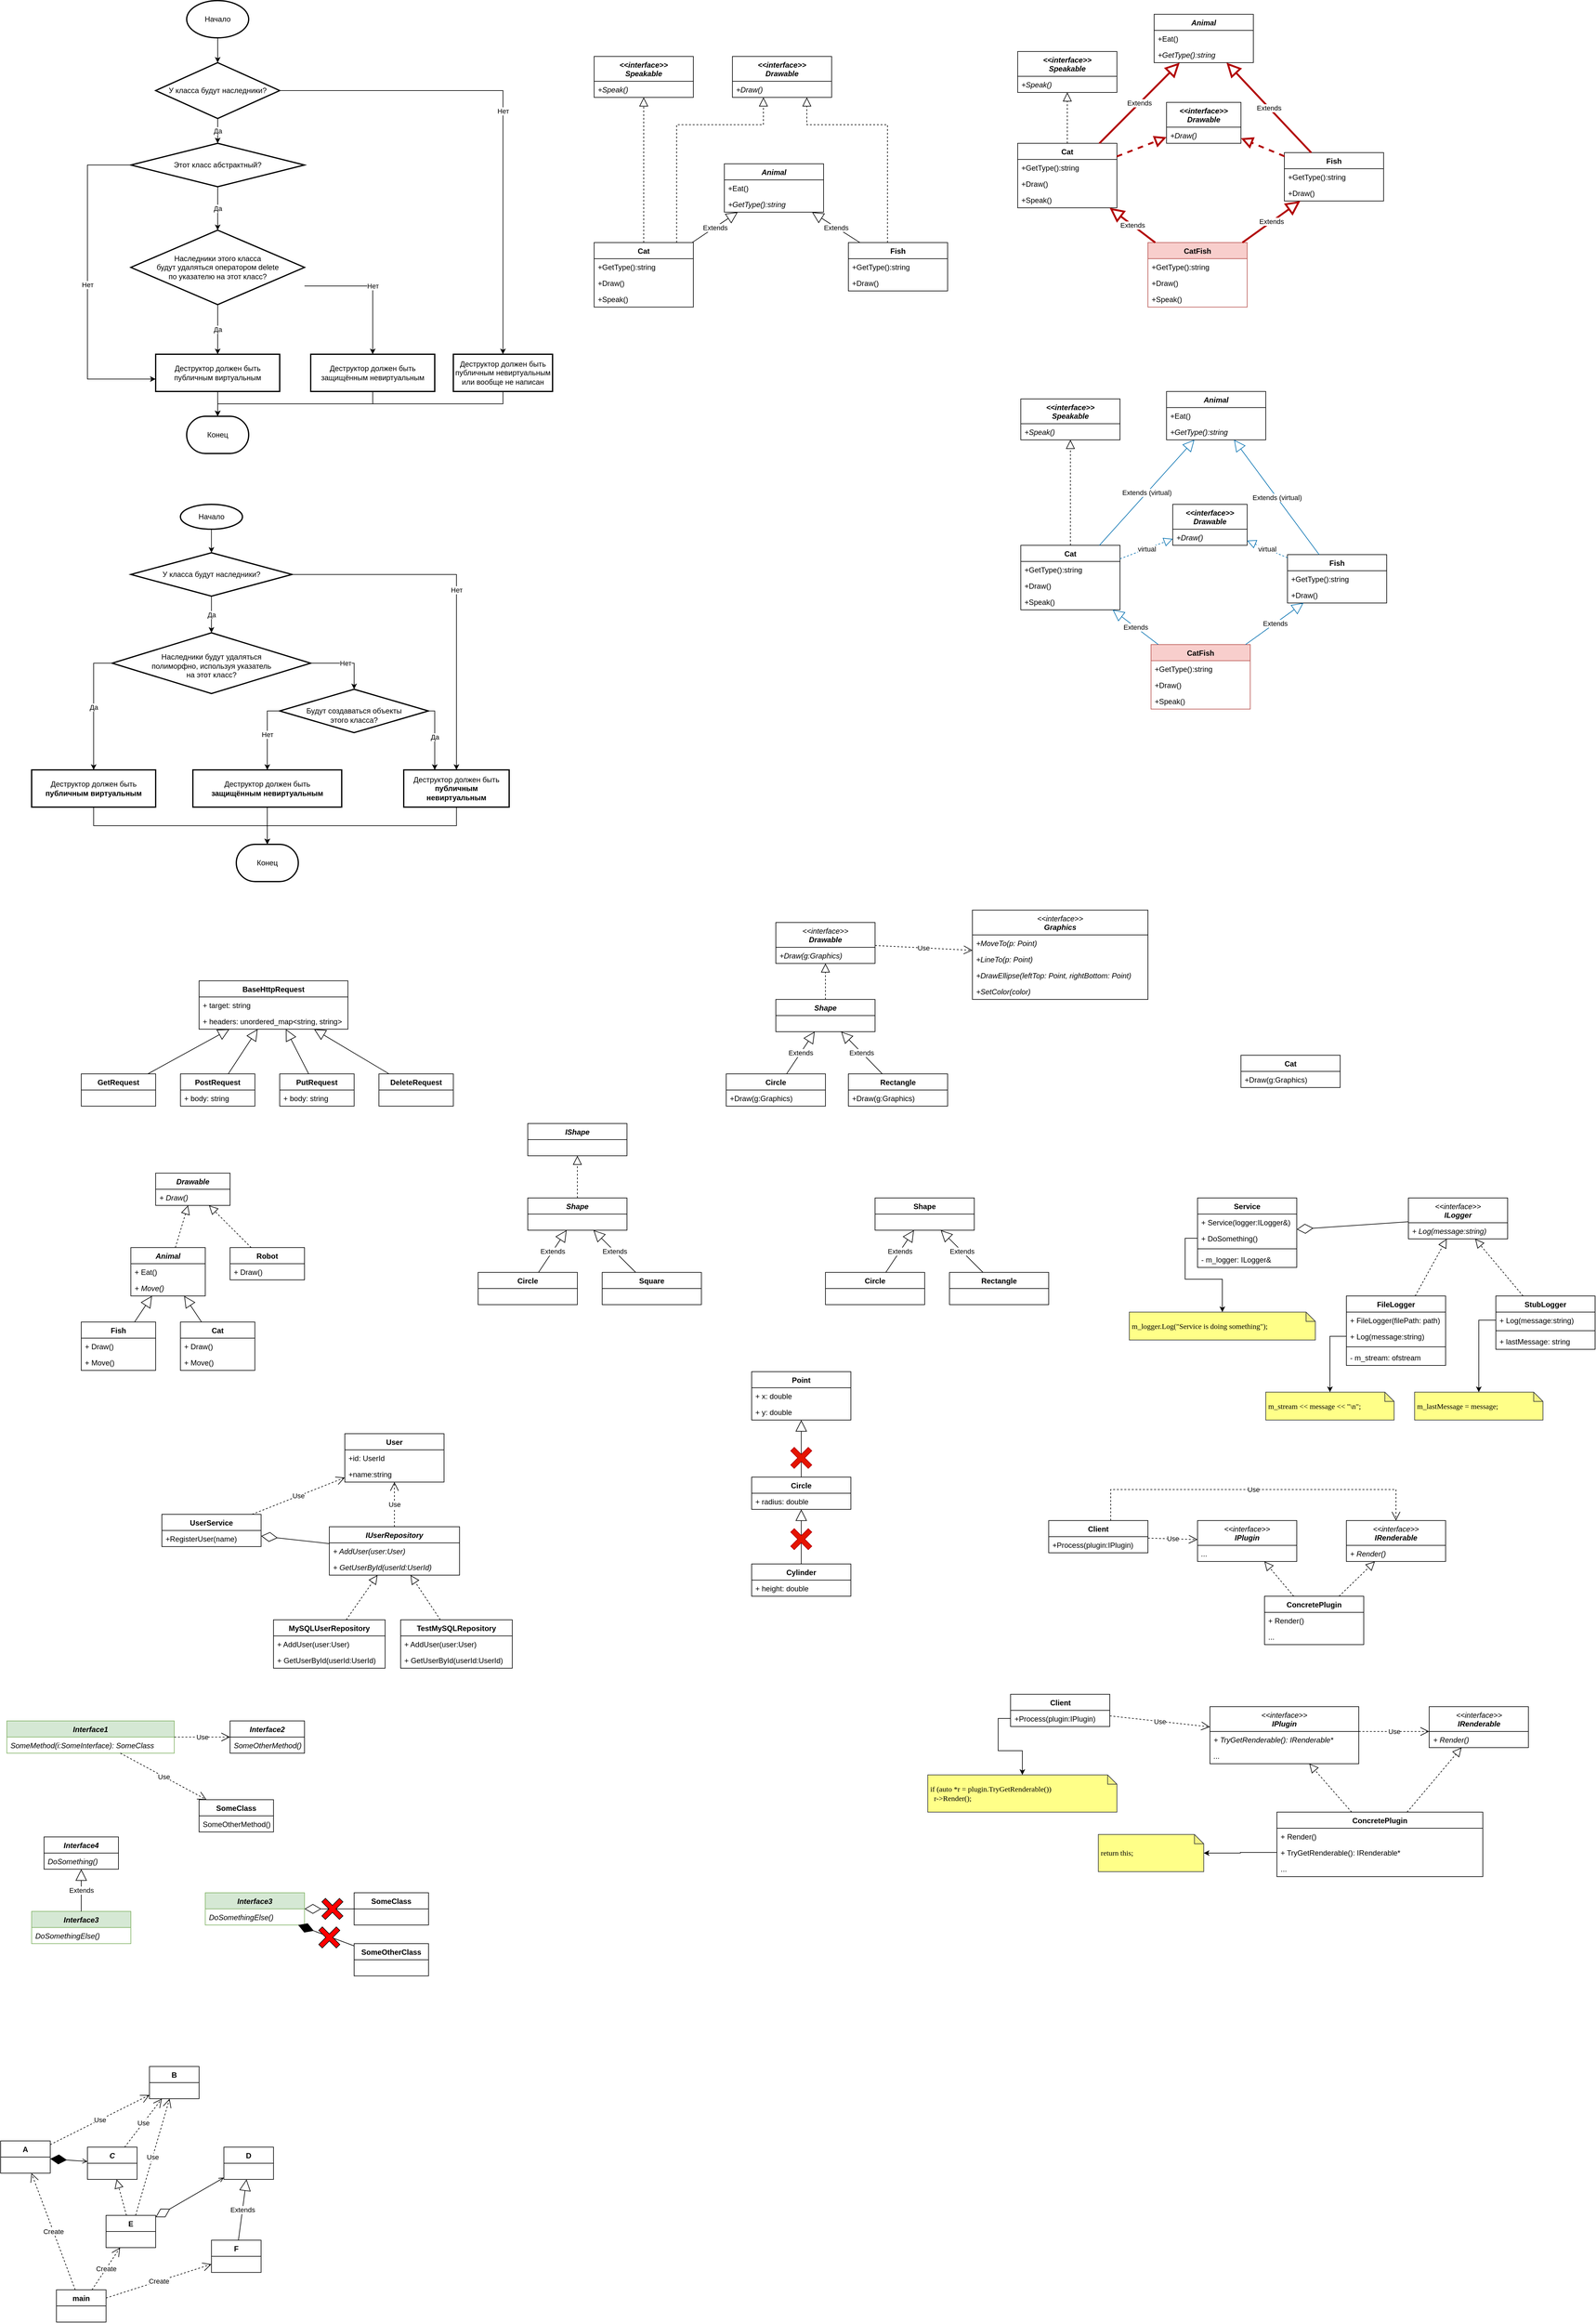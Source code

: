 <mxfile version="26.2.15">
  <diagram id="FMKxWfmA9thw47G1BriB" name="Страница 1">
    <mxGraphModel dx="1656" dy="968" grid="1" gridSize="10" guides="1" tooltips="1" connect="1" arrows="1" fold="1" page="1" pageScale="1" pageWidth="827" pageHeight="1169" math="0" shadow="0">
      <root>
        <mxCell id="0" />
        <mxCell id="1" parent="0" />
        <mxCell id="Buz3wt09EOpWGdU0lARC-3" value="Да" style="edgeStyle=orthogonalEdgeStyle;rounded=0;orthogonalLoop=1;jettySize=auto;html=1;" parent="1" source="Buz3wt09EOpWGdU0lARC-1" target="Buz3wt09EOpWGdU0lARC-10" edge="1">
          <mxGeometry relative="1" as="geometry" />
        </mxCell>
        <mxCell id="Buz3wt09EOpWGdU0lARC-9" value="Нет" style="edgeStyle=orthogonalEdgeStyle;rounded=0;orthogonalLoop=1;jettySize=auto;html=1;" parent="1" source="Buz3wt09EOpWGdU0lARC-1" target="Buz3wt09EOpWGdU0lARC-8" edge="1">
          <mxGeometry relative="1" as="geometry" />
        </mxCell>
        <mxCell id="Buz3wt09EOpWGdU0lARC-1" value="У класса будут наследники?" style="strokeWidth=2;html=1;shape=mxgraph.flowchart.decision;whiteSpace=wrap;" parent="1" vertex="1">
          <mxGeometry x="280" y="250" width="200" height="90" as="geometry" />
        </mxCell>
        <mxCell id="Buz3wt09EOpWGdU0lARC-5" value="Да" style="edgeStyle=orthogonalEdgeStyle;rounded=0;orthogonalLoop=1;jettySize=auto;html=1;" parent="1" source="Buz3wt09EOpWGdU0lARC-2" target="Buz3wt09EOpWGdU0lARC-4" edge="1">
          <mxGeometry relative="1" as="geometry" />
        </mxCell>
        <mxCell id="Buz3wt09EOpWGdU0lARC-7" value="Нет" style="edgeStyle=orthogonalEdgeStyle;rounded=0;orthogonalLoop=1;jettySize=auto;html=1;" parent="1" source="Buz3wt09EOpWGdU0lARC-2" target="Buz3wt09EOpWGdU0lARC-6" edge="1">
          <mxGeometry relative="1" as="geometry">
            <Array as="points">
              <mxPoint x="630" y="610" />
            </Array>
          </mxGeometry>
        </mxCell>
        <mxCell id="Buz3wt09EOpWGdU0lARC-2" value="Наследники этого класса&lt;br&gt;будут удаляться&amp;nbsp;оператором delete&lt;br&gt;по указателю на этот класс?" style="strokeWidth=2;html=1;shape=mxgraph.flowchart.decision;whiteSpace=wrap;" parent="1" vertex="1">
          <mxGeometry x="240" y="520" width="280" height="120" as="geometry" />
        </mxCell>
        <mxCell id="Buz3wt09EOpWGdU0lARC-15" style="edgeStyle=orthogonalEdgeStyle;rounded=0;orthogonalLoop=1;jettySize=auto;html=1;" parent="1" source="Buz3wt09EOpWGdU0lARC-4" target="Buz3wt09EOpWGdU0lARC-14" edge="1">
          <mxGeometry relative="1" as="geometry" />
        </mxCell>
        <mxCell id="Buz3wt09EOpWGdU0lARC-4" value="Деструктор должен быть публичным виртуальным" style="whiteSpace=wrap;html=1;strokeWidth=2;" parent="1" vertex="1">
          <mxGeometry x="280" y="720" width="200" height="60" as="geometry" />
        </mxCell>
        <mxCell id="Buz3wt09EOpWGdU0lARC-16" style="edgeStyle=orthogonalEdgeStyle;rounded=0;orthogonalLoop=1;jettySize=auto;html=1;" parent="1" source="Buz3wt09EOpWGdU0lARC-6" target="Buz3wt09EOpWGdU0lARC-14" edge="1">
          <mxGeometry relative="1" as="geometry">
            <Array as="points">
              <mxPoint x="630" y="800" />
              <mxPoint x="380" y="800" />
            </Array>
          </mxGeometry>
        </mxCell>
        <mxCell id="Buz3wt09EOpWGdU0lARC-6" value="Деструктор должен быть защищённым невиртуальным" style="whiteSpace=wrap;html=1;strokeWidth=2;" parent="1" vertex="1">
          <mxGeometry x="530" y="720" width="200" height="60" as="geometry" />
        </mxCell>
        <mxCell id="Buz3wt09EOpWGdU0lARC-17" style="edgeStyle=orthogonalEdgeStyle;rounded=0;orthogonalLoop=1;jettySize=auto;html=1;" parent="1" source="Buz3wt09EOpWGdU0lARC-8" target="Buz3wt09EOpWGdU0lARC-14" edge="1">
          <mxGeometry relative="1" as="geometry">
            <Array as="points">
              <mxPoint x="840" y="800" />
              <mxPoint x="380" y="800" />
            </Array>
          </mxGeometry>
        </mxCell>
        <mxCell id="Buz3wt09EOpWGdU0lARC-8" value="Деструктор должен быть публичным невиртуальным или вообще не написан" style="whiteSpace=wrap;html=1;strokeWidth=2;" parent="1" vertex="1">
          <mxGeometry x="760" y="720" width="160" height="60" as="geometry" />
        </mxCell>
        <mxCell id="Buz3wt09EOpWGdU0lARC-11" value="Да" style="edgeStyle=orthogonalEdgeStyle;rounded=0;orthogonalLoop=1;jettySize=auto;html=1;" parent="1" source="Buz3wt09EOpWGdU0lARC-10" target="Buz3wt09EOpWGdU0lARC-2" edge="1">
          <mxGeometry relative="1" as="geometry" />
        </mxCell>
        <mxCell id="Buz3wt09EOpWGdU0lARC-12" value="Нет" style="edgeStyle=orthogonalEdgeStyle;rounded=0;orthogonalLoop=1;jettySize=auto;html=1;" parent="1" source="Buz3wt09EOpWGdU0lARC-10" target="Buz3wt09EOpWGdU0lARC-4" edge="1">
          <mxGeometry relative="1" as="geometry">
            <Array as="points">
              <mxPoint x="170" y="415" />
              <mxPoint x="170" y="760" />
            </Array>
          </mxGeometry>
        </mxCell>
        <mxCell id="Buz3wt09EOpWGdU0lARC-10" value="Этот класс абстрактный?" style="strokeWidth=2;html=1;shape=mxgraph.flowchart.decision;whiteSpace=wrap;" parent="1" vertex="1">
          <mxGeometry x="240" y="380" width="280" height="70" as="geometry" />
        </mxCell>
        <mxCell id="Buz3wt09EOpWGdU0lARC-18" style="edgeStyle=orthogonalEdgeStyle;rounded=0;orthogonalLoop=1;jettySize=auto;html=1;" parent="1" source="Buz3wt09EOpWGdU0lARC-13" target="Buz3wt09EOpWGdU0lARC-1" edge="1">
          <mxGeometry relative="1" as="geometry" />
        </mxCell>
        <mxCell id="Buz3wt09EOpWGdU0lARC-13" value="Начало" style="strokeWidth=2;html=1;shape=mxgraph.flowchart.start_1;whiteSpace=wrap;" parent="1" vertex="1">
          <mxGeometry x="330" y="150" width="100" height="60" as="geometry" />
        </mxCell>
        <mxCell id="Buz3wt09EOpWGdU0lARC-14" value="Конец" style="strokeWidth=2;html=1;shape=mxgraph.flowchart.terminator;whiteSpace=wrap;" parent="1" vertex="1">
          <mxGeometry x="330" y="820" width="100" height="60" as="geometry" />
        </mxCell>
        <mxCell id="CawAfIm3Q9yhhVY6OOaU-1" value="&lt;div&gt;&lt;i&gt;&amp;lt;&amp;lt;interface&amp;gt;&amp;gt;&lt;/i&gt;&lt;/div&gt;&lt;i&gt;Speakable&lt;/i&gt;" style="swimlane;fontStyle=1;align=center;verticalAlign=top;childLayout=stackLayout;horizontal=1;startSize=40;horizontalStack=0;resizeParent=1;resizeParentMax=0;resizeLast=0;collapsible=1;marginBottom=0;whiteSpace=wrap;html=1;" parent="1" vertex="1">
          <mxGeometry x="987" y="240" width="160" height="66" as="geometry" />
        </mxCell>
        <mxCell id="CawAfIm3Q9yhhVY6OOaU-2" value="&lt;i&gt;+Speak()&lt;/i&gt;" style="text;strokeColor=none;fillColor=none;align=left;verticalAlign=top;spacingLeft=4;spacingRight=4;overflow=hidden;rotatable=0;points=[[0,0.5],[1,0.5]];portConstraint=eastwest;whiteSpace=wrap;html=1;" parent="CawAfIm3Q9yhhVY6OOaU-1" vertex="1">
          <mxGeometry y="40" width="160" height="26" as="geometry" />
        </mxCell>
        <mxCell id="CawAfIm3Q9yhhVY6OOaU-5" value="&lt;div&gt;&lt;i&gt;&amp;lt;&amp;lt;interface&amp;gt;&amp;gt;&lt;/i&gt;&lt;/div&gt;&lt;i&gt;Drawable&lt;/i&gt;" style="swimlane;fontStyle=1;align=center;verticalAlign=top;childLayout=stackLayout;horizontal=1;startSize=40;horizontalStack=0;resizeParent=1;resizeParentMax=0;resizeLast=0;collapsible=1;marginBottom=0;whiteSpace=wrap;html=1;" parent="1" vertex="1">
          <mxGeometry x="1210" y="240" width="160" height="66" as="geometry" />
        </mxCell>
        <mxCell id="CawAfIm3Q9yhhVY6OOaU-6" value="&lt;i&gt;+Draw()&lt;/i&gt;" style="text;strokeColor=none;fillColor=none;align=left;verticalAlign=top;spacingLeft=4;spacingRight=4;overflow=hidden;rotatable=0;points=[[0,0.5],[1,0.5]];portConstraint=eastwest;whiteSpace=wrap;html=1;" parent="CawAfIm3Q9yhhVY6OOaU-5" vertex="1">
          <mxGeometry y="40" width="160" height="26" as="geometry" />
        </mxCell>
        <mxCell id="CawAfIm3Q9yhhVY6OOaU-7" value="&lt;i&gt;Animal&lt;/i&gt;" style="swimlane;fontStyle=1;align=center;verticalAlign=top;childLayout=stackLayout;horizontal=1;startSize=26;horizontalStack=0;resizeParent=1;resizeParentMax=0;resizeLast=0;collapsible=1;marginBottom=0;whiteSpace=wrap;html=1;" parent="1" vertex="1">
          <mxGeometry x="1197" y="413" width="160" height="78" as="geometry" />
        </mxCell>
        <mxCell id="CawAfIm3Q9yhhVY6OOaU-8" value="+Eat()" style="text;strokeColor=none;fillColor=none;align=left;verticalAlign=top;spacingLeft=4;spacingRight=4;overflow=hidden;rotatable=0;points=[[0,0.5],[1,0.5]];portConstraint=eastwest;whiteSpace=wrap;html=1;" parent="CawAfIm3Q9yhhVY6OOaU-7" vertex="1">
          <mxGeometry y="26" width="160" height="26" as="geometry" />
        </mxCell>
        <mxCell id="CawAfIm3Q9yhhVY6OOaU-10" value="&lt;i&gt;+GetType():string&lt;/i&gt;" style="text;strokeColor=none;fillColor=none;align=left;verticalAlign=top;spacingLeft=4;spacingRight=4;overflow=hidden;rotatable=0;points=[[0,0.5],[1,0.5]];portConstraint=eastwest;whiteSpace=wrap;html=1;" parent="CawAfIm3Q9yhhVY6OOaU-7" vertex="1">
          <mxGeometry y="52" width="160" height="26" as="geometry" />
        </mxCell>
        <mxCell id="CawAfIm3Q9yhhVY6OOaU-11" value="Cat" style="swimlane;fontStyle=1;align=center;verticalAlign=top;childLayout=stackLayout;horizontal=1;startSize=26;horizontalStack=0;resizeParent=1;resizeParentMax=0;resizeLast=0;collapsible=1;marginBottom=0;whiteSpace=wrap;html=1;" parent="1" vertex="1">
          <mxGeometry x="987" y="540" width="160" height="104" as="geometry" />
        </mxCell>
        <mxCell id="CawAfIm3Q9yhhVY6OOaU-14" value="&lt;span&gt;+GetType():string&lt;/span&gt;" style="text;strokeColor=none;fillColor=none;align=left;verticalAlign=top;spacingLeft=4;spacingRight=4;overflow=hidden;rotatable=0;points=[[0,0.5],[1,0.5]];portConstraint=eastwest;whiteSpace=wrap;html=1;fontStyle=0" parent="CawAfIm3Q9yhhVY6OOaU-11" vertex="1">
          <mxGeometry y="26" width="160" height="26" as="geometry" />
        </mxCell>
        <mxCell id="CawAfIm3Q9yhhVY6OOaU-17" value="&lt;span&gt;+Draw()&lt;/span&gt;" style="text;strokeColor=none;fillColor=none;align=left;verticalAlign=top;spacingLeft=4;spacingRight=4;overflow=hidden;rotatable=0;points=[[0,0.5],[1,0.5]];portConstraint=eastwest;whiteSpace=wrap;html=1;fontStyle=0" parent="CawAfIm3Q9yhhVY6OOaU-11" vertex="1">
          <mxGeometry y="52" width="160" height="26" as="geometry" />
        </mxCell>
        <mxCell id="CawAfIm3Q9yhhVY6OOaU-18" value="&lt;span&gt;+Speak()&lt;/span&gt;" style="text;strokeColor=none;fillColor=none;align=left;verticalAlign=top;spacingLeft=4;spacingRight=4;overflow=hidden;rotatable=0;points=[[0,0.5],[1,0.5]];portConstraint=eastwest;whiteSpace=wrap;html=1;fontStyle=0" parent="CawAfIm3Q9yhhVY6OOaU-11" vertex="1">
          <mxGeometry y="78" width="160" height="26" as="geometry" />
        </mxCell>
        <mxCell id="CawAfIm3Q9yhhVY6OOaU-19" value="Fish" style="swimlane;fontStyle=1;align=center;verticalAlign=top;childLayout=stackLayout;horizontal=1;startSize=26;horizontalStack=0;resizeParent=1;resizeParentMax=0;resizeLast=0;collapsible=1;marginBottom=0;whiteSpace=wrap;html=1;" parent="1" vertex="1">
          <mxGeometry x="1397" y="540" width="160" height="78" as="geometry" />
        </mxCell>
        <mxCell id="CawAfIm3Q9yhhVY6OOaU-20" value="&lt;span&gt;+GetType():string&lt;/span&gt;" style="text;strokeColor=none;fillColor=none;align=left;verticalAlign=top;spacingLeft=4;spacingRight=4;overflow=hidden;rotatable=0;points=[[0,0.5],[1,0.5]];portConstraint=eastwest;whiteSpace=wrap;html=1;fontStyle=0" parent="CawAfIm3Q9yhhVY6OOaU-19" vertex="1">
          <mxGeometry y="26" width="160" height="26" as="geometry" />
        </mxCell>
        <mxCell id="CawAfIm3Q9yhhVY6OOaU-21" value="&lt;span&gt;+Draw()&lt;/span&gt;" style="text;strokeColor=none;fillColor=none;align=left;verticalAlign=top;spacingLeft=4;spacingRight=4;overflow=hidden;rotatable=0;points=[[0,0.5],[1,0.5]];portConstraint=eastwest;whiteSpace=wrap;html=1;fontStyle=0" parent="CawAfIm3Q9yhhVY6OOaU-19" vertex="1">
          <mxGeometry y="52" width="160" height="26" as="geometry" />
        </mxCell>
        <mxCell id="CawAfIm3Q9yhhVY6OOaU-23" value="" style="endArrow=block;dashed=1;endFill=0;endSize=12;html=1;rounded=0;" parent="1" source="CawAfIm3Q9yhhVY6OOaU-11" target="CawAfIm3Q9yhhVY6OOaU-1" edge="1">
          <mxGeometry width="160" relative="1" as="geometry">
            <mxPoint x="1077" y="357" as="sourcePoint" />
            <mxPoint x="1237" y="357" as="targetPoint" />
          </mxGeometry>
        </mxCell>
        <mxCell id="CawAfIm3Q9yhhVY6OOaU-24" value="" style="endArrow=block;dashed=1;endFill=0;endSize=12;html=1;rounded=0;edgeStyle=orthogonalEdgeStyle;" parent="1" source="CawAfIm3Q9yhhVY6OOaU-19" target="CawAfIm3Q9yhhVY6OOaU-5" edge="1">
          <mxGeometry width="160" relative="1" as="geometry">
            <mxPoint x="1197" y="413" as="sourcePoint" />
            <mxPoint x="1197" y="323" as="targetPoint" />
            <Array as="points">
              <mxPoint x="1460" y="350" />
              <mxPoint x="1330" y="350" />
            </Array>
          </mxGeometry>
        </mxCell>
        <mxCell id="CawAfIm3Q9yhhVY6OOaU-25" value="" style="endArrow=block;dashed=1;endFill=0;endSize=12;html=1;rounded=0;edgeStyle=orthogonalEdgeStyle;" parent="1" source="CawAfIm3Q9yhhVY6OOaU-11" target="CawAfIm3Q9yhhVY6OOaU-5" edge="1">
          <mxGeometry width="160" relative="1" as="geometry">
            <mxPoint x="1197" y="413" as="sourcePoint" />
            <mxPoint x="1197" y="323" as="targetPoint" />
            <Array as="points">
              <mxPoint x="1120" y="350" />
              <mxPoint x="1260" y="350" />
            </Array>
          </mxGeometry>
        </mxCell>
        <mxCell id="CawAfIm3Q9yhhVY6OOaU-26" value="Extends" style="endArrow=block;endSize=16;endFill=0;html=1;rounded=0;" parent="1" source="CawAfIm3Q9yhhVY6OOaU-11" target="CawAfIm3Q9yhhVY6OOaU-7" edge="1">
          <mxGeometry width="160" relative="1" as="geometry">
            <mxPoint x="1127" y="547" as="sourcePoint" />
            <mxPoint x="1287" y="547" as="targetPoint" />
          </mxGeometry>
        </mxCell>
        <mxCell id="CawAfIm3Q9yhhVY6OOaU-27" value="Extends" style="endArrow=block;endSize=16;endFill=0;html=1;rounded=0;" parent="1" source="CawAfIm3Q9yhhVY6OOaU-19" target="CawAfIm3Q9yhhVY6OOaU-7" edge="1">
          <mxGeometry width="160" relative="1" as="geometry">
            <mxPoint x="1127" y="547" as="sourcePoint" />
            <mxPoint x="1287" y="547" as="targetPoint" />
          </mxGeometry>
        </mxCell>
        <mxCell id="CawAfIm3Q9yhhVY6OOaU-28" value="&lt;div&gt;&lt;i&gt;&amp;lt;&amp;lt;interface&amp;gt;&amp;gt;&lt;/i&gt;&lt;/div&gt;&lt;i&gt;Speakable&lt;/i&gt;" style="swimlane;fontStyle=1;align=center;verticalAlign=top;childLayout=stackLayout;horizontal=1;startSize=40;horizontalStack=0;resizeParent=1;resizeParentMax=0;resizeLast=0;collapsible=1;marginBottom=0;whiteSpace=wrap;html=1;" parent="1" vertex="1">
          <mxGeometry x="1670" y="232" width="160" height="66" as="geometry" />
        </mxCell>
        <mxCell id="CawAfIm3Q9yhhVY6OOaU-29" value="&lt;i&gt;+Speak()&lt;/i&gt;" style="text;strokeColor=none;fillColor=none;align=left;verticalAlign=top;spacingLeft=4;spacingRight=4;overflow=hidden;rotatable=0;points=[[0,0.5],[1,0.5]];portConstraint=eastwest;whiteSpace=wrap;html=1;" parent="CawAfIm3Q9yhhVY6OOaU-28" vertex="1">
          <mxGeometry y="40" width="160" height="26" as="geometry" />
        </mxCell>
        <mxCell id="CawAfIm3Q9yhhVY6OOaU-30" value="&lt;div&gt;&lt;i&gt;&amp;lt;&amp;lt;interface&amp;gt;&amp;gt;&lt;/i&gt;&lt;/div&gt;&lt;i&gt;Drawable&lt;/i&gt;" style="swimlane;fontStyle=1;align=center;verticalAlign=top;childLayout=stackLayout;horizontal=1;startSize=40;horizontalStack=0;resizeParent=1;resizeParentMax=0;resizeLast=0;collapsible=1;marginBottom=0;whiteSpace=wrap;html=1;" parent="1" vertex="1">
          <mxGeometry x="1910" y="314" width="120" height="66" as="geometry" />
        </mxCell>
        <mxCell id="CawAfIm3Q9yhhVY6OOaU-31" value="&lt;i&gt;+Draw()&lt;/i&gt;" style="text;strokeColor=none;fillColor=none;align=left;verticalAlign=top;spacingLeft=4;spacingRight=4;overflow=hidden;rotatable=0;points=[[0,0.5],[1,0.5]];portConstraint=eastwest;whiteSpace=wrap;html=1;" parent="CawAfIm3Q9yhhVY6OOaU-30" vertex="1">
          <mxGeometry y="40" width="120" height="26" as="geometry" />
        </mxCell>
        <mxCell id="CawAfIm3Q9yhhVY6OOaU-32" value="&lt;i&gt;Animal&lt;/i&gt;" style="swimlane;fontStyle=1;align=center;verticalAlign=top;childLayout=stackLayout;horizontal=1;startSize=26;horizontalStack=0;resizeParent=1;resizeParentMax=0;resizeLast=0;collapsible=1;marginBottom=0;whiteSpace=wrap;html=1;" parent="1" vertex="1">
          <mxGeometry x="1890" y="172" width="160" height="78" as="geometry" />
        </mxCell>
        <mxCell id="CawAfIm3Q9yhhVY6OOaU-33" value="+Eat()" style="text;strokeColor=none;fillColor=none;align=left;verticalAlign=top;spacingLeft=4;spacingRight=4;overflow=hidden;rotatable=0;points=[[0,0.5],[1,0.5]];portConstraint=eastwest;whiteSpace=wrap;html=1;" parent="CawAfIm3Q9yhhVY6OOaU-32" vertex="1">
          <mxGeometry y="26" width="160" height="26" as="geometry" />
        </mxCell>
        <mxCell id="CawAfIm3Q9yhhVY6OOaU-34" value="&lt;i&gt;+GetType():string&lt;/i&gt;" style="text;strokeColor=none;fillColor=none;align=left;verticalAlign=top;spacingLeft=4;spacingRight=4;overflow=hidden;rotatable=0;points=[[0,0.5],[1,0.5]];portConstraint=eastwest;whiteSpace=wrap;html=1;" parent="CawAfIm3Q9yhhVY6OOaU-32" vertex="1">
          <mxGeometry y="52" width="160" height="26" as="geometry" />
        </mxCell>
        <mxCell id="CawAfIm3Q9yhhVY6OOaU-35" value="Cat" style="swimlane;fontStyle=1;align=center;verticalAlign=top;childLayout=stackLayout;horizontal=1;startSize=26;horizontalStack=0;resizeParent=1;resizeParentMax=0;resizeLast=0;collapsible=1;marginBottom=0;whiteSpace=wrap;html=1;" parent="1" vertex="1">
          <mxGeometry x="1670" y="380" width="160" height="104" as="geometry" />
        </mxCell>
        <mxCell id="CawAfIm3Q9yhhVY6OOaU-36" value="&lt;span&gt;+GetType():string&lt;/span&gt;" style="text;strokeColor=none;fillColor=none;align=left;verticalAlign=top;spacingLeft=4;spacingRight=4;overflow=hidden;rotatable=0;points=[[0,0.5],[1,0.5]];portConstraint=eastwest;whiteSpace=wrap;html=1;fontStyle=0" parent="CawAfIm3Q9yhhVY6OOaU-35" vertex="1">
          <mxGeometry y="26" width="160" height="26" as="geometry" />
        </mxCell>
        <mxCell id="CawAfIm3Q9yhhVY6OOaU-37" value="&lt;span&gt;+Draw()&lt;/span&gt;" style="text;strokeColor=none;fillColor=none;align=left;verticalAlign=top;spacingLeft=4;spacingRight=4;overflow=hidden;rotatable=0;points=[[0,0.5],[1,0.5]];portConstraint=eastwest;whiteSpace=wrap;html=1;fontStyle=0" parent="CawAfIm3Q9yhhVY6OOaU-35" vertex="1">
          <mxGeometry y="52" width="160" height="26" as="geometry" />
        </mxCell>
        <mxCell id="CawAfIm3Q9yhhVY6OOaU-38" value="&lt;span&gt;+Speak()&lt;/span&gt;" style="text;strokeColor=none;fillColor=none;align=left;verticalAlign=top;spacingLeft=4;spacingRight=4;overflow=hidden;rotatable=0;points=[[0,0.5],[1,0.5]];portConstraint=eastwest;whiteSpace=wrap;html=1;fontStyle=0" parent="CawAfIm3Q9yhhVY6OOaU-35" vertex="1">
          <mxGeometry y="78" width="160" height="26" as="geometry" />
        </mxCell>
        <mxCell id="CawAfIm3Q9yhhVY6OOaU-39" value="Fish" style="swimlane;fontStyle=1;align=center;verticalAlign=top;childLayout=stackLayout;horizontal=1;startSize=26;horizontalStack=0;resizeParent=1;resizeParentMax=0;resizeLast=0;collapsible=1;marginBottom=0;whiteSpace=wrap;html=1;" parent="1" vertex="1">
          <mxGeometry x="2100" y="395" width="160" height="78" as="geometry" />
        </mxCell>
        <mxCell id="CawAfIm3Q9yhhVY6OOaU-40" value="&lt;span&gt;+GetType():string&lt;/span&gt;" style="text;strokeColor=none;fillColor=none;align=left;verticalAlign=top;spacingLeft=4;spacingRight=4;overflow=hidden;rotatable=0;points=[[0,0.5],[1,0.5]];portConstraint=eastwest;whiteSpace=wrap;html=1;fontStyle=0" parent="CawAfIm3Q9yhhVY6OOaU-39" vertex="1">
          <mxGeometry y="26" width="160" height="26" as="geometry" />
        </mxCell>
        <mxCell id="CawAfIm3Q9yhhVY6OOaU-41" value="&lt;span&gt;+Draw()&lt;/span&gt;" style="text;strokeColor=none;fillColor=none;align=left;verticalAlign=top;spacingLeft=4;spacingRight=4;overflow=hidden;rotatable=0;points=[[0,0.5],[1,0.5]];portConstraint=eastwest;whiteSpace=wrap;html=1;fontStyle=0" parent="CawAfIm3Q9yhhVY6OOaU-39" vertex="1">
          <mxGeometry y="52" width="160" height="26" as="geometry" />
        </mxCell>
        <mxCell id="CawAfIm3Q9yhhVY6OOaU-42" value="" style="endArrow=block;dashed=1;endFill=0;endSize=12;html=1;rounded=0;" parent="1" source="CawAfIm3Q9yhhVY6OOaU-35" target="CawAfIm3Q9yhhVY6OOaU-28" edge="1">
          <mxGeometry width="160" relative="1" as="geometry">
            <mxPoint x="1690" y="333" as="sourcePoint" />
            <mxPoint x="1850" y="333" as="targetPoint" />
          </mxGeometry>
        </mxCell>
        <mxCell id="CawAfIm3Q9yhhVY6OOaU-43" value="" style="endArrow=block;dashed=1;endFill=0;endSize=12;html=1;rounded=0;fillColor=#e51400;strokeColor=#B20000;strokeWidth=3;" parent="1" source="CawAfIm3Q9yhhVY6OOaU-39" target="CawAfIm3Q9yhhVY6OOaU-30" edge="1">
          <mxGeometry width="160" relative="1" as="geometry">
            <mxPoint x="1810" y="389" as="sourcePoint" />
            <mxPoint x="1810" y="299" as="targetPoint" />
          </mxGeometry>
        </mxCell>
        <mxCell id="CawAfIm3Q9yhhVY6OOaU-44" value="" style="endArrow=block;dashed=1;endFill=0;endSize=12;html=1;rounded=0;fillColor=#e51400;strokeColor=#B20000;strokeWidth=3;" parent="1" source="CawAfIm3Q9yhhVY6OOaU-35" target="CawAfIm3Q9yhhVY6OOaU-30" edge="1">
          <mxGeometry width="160" relative="1" as="geometry">
            <mxPoint x="1810" y="389" as="sourcePoint" />
            <mxPoint x="1810" y="299" as="targetPoint" />
          </mxGeometry>
        </mxCell>
        <mxCell id="CawAfIm3Q9yhhVY6OOaU-45" value="Extends" style="endArrow=block;endSize=16;endFill=0;html=1;rounded=0;fillColor=#e51400;strokeColor=#B20000;strokeWidth=3;" parent="1" source="CawAfIm3Q9yhhVY6OOaU-35" target="CawAfIm3Q9yhhVY6OOaU-32" edge="1">
          <mxGeometry width="160" relative="1" as="geometry">
            <mxPoint x="1740" y="523" as="sourcePoint" />
            <mxPoint x="1900" y="523" as="targetPoint" />
          </mxGeometry>
        </mxCell>
        <mxCell id="CawAfIm3Q9yhhVY6OOaU-46" value="Extends" style="endArrow=block;endSize=16;endFill=0;html=1;rounded=0;fillColor=#e51400;strokeColor=#B20000;strokeWidth=3;" parent="1" source="CawAfIm3Q9yhhVY6OOaU-39" target="CawAfIm3Q9yhhVY6OOaU-32" edge="1">
          <mxGeometry width="160" relative="1" as="geometry">
            <mxPoint x="1740" y="523" as="sourcePoint" />
            <mxPoint x="1900" y="523" as="targetPoint" />
          </mxGeometry>
        </mxCell>
        <mxCell id="CawAfIm3Q9yhhVY6OOaU-47" value="CatFish" style="swimlane;fontStyle=1;align=center;verticalAlign=top;childLayout=stackLayout;horizontal=1;startSize=26;horizontalStack=0;resizeParent=1;resizeParentMax=0;resizeLast=0;collapsible=1;marginBottom=0;whiteSpace=wrap;html=1;fillColor=#f8cecc;strokeColor=#b85450;" parent="1" vertex="1">
          <mxGeometry x="1880" y="540" width="160" height="104" as="geometry" />
        </mxCell>
        <mxCell id="CawAfIm3Q9yhhVY6OOaU-48" value="&lt;span&gt;+GetType():string&lt;/span&gt;" style="text;strokeColor=none;fillColor=none;align=left;verticalAlign=top;spacingLeft=4;spacingRight=4;overflow=hidden;rotatable=0;points=[[0,0.5],[1,0.5]];portConstraint=eastwest;whiteSpace=wrap;html=1;fontStyle=0" parent="CawAfIm3Q9yhhVY6OOaU-47" vertex="1">
          <mxGeometry y="26" width="160" height="26" as="geometry" />
        </mxCell>
        <mxCell id="CawAfIm3Q9yhhVY6OOaU-49" value="&lt;span&gt;+Draw()&lt;/span&gt;" style="text;strokeColor=none;fillColor=none;align=left;verticalAlign=top;spacingLeft=4;spacingRight=4;overflow=hidden;rotatable=0;points=[[0,0.5],[1,0.5]];portConstraint=eastwest;whiteSpace=wrap;html=1;fontStyle=0" parent="CawAfIm3Q9yhhVY6OOaU-47" vertex="1">
          <mxGeometry y="52" width="160" height="26" as="geometry" />
        </mxCell>
        <mxCell id="CawAfIm3Q9yhhVY6OOaU-50" value="&lt;span&gt;+Speak()&lt;/span&gt;" style="text;strokeColor=none;fillColor=none;align=left;verticalAlign=top;spacingLeft=4;spacingRight=4;overflow=hidden;rotatable=0;points=[[0,0.5],[1,0.5]];portConstraint=eastwest;whiteSpace=wrap;html=1;fontStyle=0" parent="CawAfIm3Q9yhhVY6OOaU-47" vertex="1">
          <mxGeometry y="78" width="160" height="26" as="geometry" />
        </mxCell>
        <mxCell id="CawAfIm3Q9yhhVY6OOaU-51" value="Extends" style="endArrow=block;endSize=16;endFill=0;html=1;rounded=0;fillColor=#e51400;strokeColor=#B20000;strokeWidth=3;" parent="1" source="CawAfIm3Q9yhhVY6OOaU-47" target="CawAfIm3Q9yhhVY6OOaU-35" edge="1">
          <mxGeometry width="160" relative="1" as="geometry">
            <mxPoint x="1660" y="590" as="sourcePoint" />
            <mxPoint x="1820" y="590" as="targetPoint" />
          </mxGeometry>
        </mxCell>
        <mxCell id="CawAfIm3Q9yhhVY6OOaU-52" value="Extends" style="endArrow=block;endSize=16;endFill=0;html=1;rounded=0;fillColor=#e51400;strokeColor=#B20000;strokeWidth=3;" parent="1" source="CawAfIm3Q9yhhVY6OOaU-47" target="CawAfIm3Q9yhhVY6OOaU-39" edge="1">
          <mxGeometry width="160" relative="1" as="geometry">
            <mxPoint x="1660" y="590" as="sourcePoint" />
            <mxPoint x="1820" y="590" as="targetPoint" />
          </mxGeometry>
        </mxCell>
        <mxCell id="CawAfIm3Q9yhhVY6OOaU-53" value="&lt;div&gt;&lt;i&gt;&amp;lt;&amp;lt;interface&amp;gt;&amp;gt;&lt;/i&gt;&lt;/div&gt;&lt;i&gt;Speakable&lt;/i&gt;" style="swimlane;fontStyle=1;align=center;verticalAlign=top;childLayout=stackLayout;horizontal=1;startSize=40;horizontalStack=0;resizeParent=1;resizeParentMax=0;resizeLast=0;collapsible=1;marginBottom=0;whiteSpace=wrap;html=1;" parent="1" vertex="1">
          <mxGeometry x="1675" y="792" width="160" height="66" as="geometry" />
        </mxCell>
        <mxCell id="CawAfIm3Q9yhhVY6OOaU-54" value="&lt;i&gt;+Speak()&lt;/i&gt;" style="text;strokeColor=none;fillColor=none;align=left;verticalAlign=top;spacingLeft=4;spacingRight=4;overflow=hidden;rotatable=0;points=[[0,0.5],[1,0.5]];portConstraint=eastwest;whiteSpace=wrap;html=1;" parent="CawAfIm3Q9yhhVY6OOaU-53" vertex="1">
          <mxGeometry y="40" width="160" height="26" as="geometry" />
        </mxCell>
        <mxCell id="CawAfIm3Q9yhhVY6OOaU-55" value="&lt;div&gt;&lt;i&gt;&amp;lt;&amp;lt;interface&amp;gt;&amp;gt;&lt;/i&gt;&lt;/div&gt;&lt;i&gt;Drawable&lt;/i&gt;" style="swimlane;fontStyle=1;align=center;verticalAlign=top;childLayout=stackLayout;horizontal=1;startSize=40;horizontalStack=0;resizeParent=1;resizeParentMax=0;resizeLast=0;collapsible=1;marginBottom=0;whiteSpace=wrap;html=1;" parent="1" vertex="1">
          <mxGeometry x="1920" y="962" width="120" height="66" as="geometry" />
        </mxCell>
        <mxCell id="CawAfIm3Q9yhhVY6OOaU-56" value="&lt;i&gt;+Draw()&lt;/i&gt;" style="text;strokeColor=none;fillColor=none;align=left;verticalAlign=top;spacingLeft=4;spacingRight=4;overflow=hidden;rotatable=0;points=[[0,0.5],[1,0.5]];portConstraint=eastwest;whiteSpace=wrap;html=1;" parent="CawAfIm3Q9yhhVY6OOaU-55" vertex="1">
          <mxGeometry y="40" width="120" height="26" as="geometry" />
        </mxCell>
        <mxCell id="CawAfIm3Q9yhhVY6OOaU-57" value="&lt;i&gt;Animal&lt;/i&gt;" style="swimlane;fontStyle=1;align=center;verticalAlign=top;childLayout=stackLayout;horizontal=1;startSize=26;horizontalStack=0;resizeParent=1;resizeParentMax=0;resizeLast=0;collapsible=1;marginBottom=0;whiteSpace=wrap;html=1;" parent="1" vertex="1">
          <mxGeometry x="1910" y="780" width="160" height="78" as="geometry" />
        </mxCell>
        <mxCell id="CawAfIm3Q9yhhVY6OOaU-58" value="+Eat()" style="text;strokeColor=none;fillColor=none;align=left;verticalAlign=top;spacingLeft=4;spacingRight=4;overflow=hidden;rotatable=0;points=[[0,0.5],[1,0.5]];portConstraint=eastwest;whiteSpace=wrap;html=1;" parent="CawAfIm3Q9yhhVY6OOaU-57" vertex="1">
          <mxGeometry y="26" width="160" height="26" as="geometry" />
        </mxCell>
        <mxCell id="CawAfIm3Q9yhhVY6OOaU-59" value="&lt;i&gt;+GetType():string&lt;/i&gt;" style="text;strokeColor=none;fillColor=none;align=left;verticalAlign=top;spacingLeft=4;spacingRight=4;overflow=hidden;rotatable=0;points=[[0,0.5],[1,0.5]];portConstraint=eastwest;whiteSpace=wrap;html=1;" parent="CawAfIm3Q9yhhVY6OOaU-57" vertex="1">
          <mxGeometry y="52" width="160" height="26" as="geometry" />
        </mxCell>
        <mxCell id="CawAfIm3Q9yhhVY6OOaU-60" value="Cat" style="swimlane;fontStyle=1;align=center;verticalAlign=top;childLayout=stackLayout;horizontal=1;startSize=26;horizontalStack=0;resizeParent=1;resizeParentMax=0;resizeLast=0;collapsible=1;marginBottom=0;whiteSpace=wrap;html=1;" parent="1" vertex="1">
          <mxGeometry x="1675" y="1028" width="160" height="104" as="geometry" />
        </mxCell>
        <mxCell id="CawAfIm3Q9yhhVY6OOaU-61" value="&lt;span&gt;+GetType():string&lt;/span&gt;" style="text;strokeColor=none;fillColor=none;align=left;verticalAlign=top;spacingLeft=4;spacingRight=4;overflow=hidden;rotatable=0;points=[[0,0.5],[1,0.5]];portConstraint=eastwest;whiteSpace=wrap;html=1;fontStyle=0" parent="CawAfIm3Q9yhhVY6OOaU-60" vertex="1">
          <mxGeometry y="26" width="160" height="26" as="geometry" />
        </mxCell>
        <mxCell id="CawAfIm3Q9yhhVY6OOaU-62" value="&lt;span&gt;+Draw()&lt;/span&gt;" style="text;strokeColor=none;fillColor=none;align=left;verticalAlign=top;spacingLeft=4;spacingRight=4;overflow=hidden;rotatable=0;points=[[0,0.5],[1,0.5]];portConstraint=eastwest;whiteSpace=wrap;html=1;fontStyle=0" parent="CawAfIm3Q9yhhVY6OOaU-60" vertex="1">
          <mxGeometry y="52" width="160" height="26" as="geometry" />
        </mxCell>
        <mxCell id="CawAfIm3Q9yhhVY6OOaU-63" value="&lt;span&gt;+Speak()&lt;/span&gt;" style="text;strokeColor=none;fillColor=none;align=left;verticalAlign=top;spacingLeft=4;spacingRight=4;overflow=hidden;rotatable=0;points=[[0,0.5],[1,0.5]];portConstraint=eastwest;whiteSpace=wrap;html=1;fontStyle=0" parent="CawAfIm3Q9yhhVY6OOaU-60" vertex="1">
          <mxGeometry y="78" width="160" height="26" as="geometry" />
        </mxCell>
        <mxCell id="CawAfIm3Q9yhhVY6OOaU-64" value="Fish" style="swimlane;fontStyle=1;align=center;verticalAlign=top;childLayout=stackLayout;horizontal=1;startSize=26;horizontalStack=0;resizeParent=1;resizeParentMax=0;resizeLast=0;collapsible=1;marginBottom=0;whiteSpace=wrap;html=1;" parent="1" vertex="1">
          <mxGeometry x="2105" y="1043" width="160" height="78" as="geometry" />
        </mxCell>
        <mxCell id="CawAfIm3Q9yhhVY6OOaU-65" value="&lt;span&gt;+GetType():string&lt;/span&gt;" style="text;strokeColor=none;fillColor=none;align=left;verticalAlign=top;spacingLeft=4;spacingRight=4;overflow=hidden;rotatable=0;points=[[0,0.5],[1,0.5]];portConstraint=eastwest;whiteSpace=wrap;html=1;fontStyle=0" parent="CawAfIm3Q9yhhVY6OOaU-64" vertex="1">
          <mxGeometry y="26" width="160" height="26" as="geometry" />
        </mxCell>
        <mxCell id="CawAfIm3Q9yhhVY6OOaU-66" value="&lt;span&gt;+Draw()&lt;/span&gt;" style="text;strokeColor=none;fillColor=none;align=left;verticalAlign=top;spacingLeft=4;spacingRight=4;overflow=hidden;rotatable=0;points=[[0,0.5],[1,0.5]];portConstraint=eastwest;whiteSpace=wrap;html=1;fontStyle=0" parent="CawAfIm3Q9yhhVY6OOaU-64" vertex="1">
          <mxGeometry y="52" width="160" height="26" as="geometry" />
        </mxCell>
        <mxCell id="CawAfIm3Q9yhhVY6OOaU-67" value="" style="endArrow=block;dashed=1;endFill=0;endSize=12;html=1;rounded=0;" parent="1" source="CawAfIm3Q9yhhVY6OOaU-60" target="CawAfIm3Q9yhhVY6OOaU-53" edge="1">
          <mxGeometry width="160" relative="1" as="geometry">
            <mxPoint x="1695" y="981" as="sourcePoint" />
            <mxPoint x="1855" y="981" as="targetPoint" />
          </mxGeometry>
        </mxCell>
        <mxCell id="CawAfIm3Q9yhhVY6OOaU-68" value="virtual" style="endArrow=block;dashed=1;endFill=0;endSize=12;html=1;rounded=0;fillColor=#1ba1e2;strokeColor=#006EAF;strokeWidth=1;" parent="1" source="CawAfIm3Q9yhhVY6OOaU-64" target="CawAfIm3Q9yhhVY6OOaU-55" edge="1">
          <mxGeometry x="0.004" width="160" relative="1" as="geometry">
            <mxPoint x="1815" y="1037" as="sourcePoint" />
            <mxPoint x="1815" y="947" as="targetPoint" />
            <mxPoint as="offset" />
          </mxGeometry>
        </mxCell>
        <mxCell id="CawAfIm3Q9yhhVY6OOaU-69" value="virtual" style="endArrow=block;dashed=1;endFill=0;endSize=12;html=1;rounded=0;fillColor=#1ba1e2;strokeColor=#006EAF;strokeWidth=1;" parent="1" source="CawAfIm3Q9yhhVY6OOaU-60" target="CawAfIm3Q9yhhVY6OOaU-55" edge="1">
          <mxGeometry width="160" relative="1" as="geometry">
            <mxPoint x="1815" y="1037" as="sourcePoint" />
            <mxPoint x="1815" y="947" as="targetPoint" />
          </mxGeometry>
        </mxCell>
        <mxCell id="CawAfIm3Q9yhhVY6OOaU-70" value="Extends (virtual)" style="endArrow=block;endSize=16;endFill=0;html=1;rounded=0;fillColor=#1ba1e2;strokeColor=#006EAF;strokeWidth=1;" parent="1" source="CawAfIm3Q9yhhVY6OOaU-60" target="CawAfIm3Q9yhhVY6OOaU-57" edge="1">
          <mxGeometry width="160" relative="1" as="geometry">
            <mxPoint x="1745" y="1171" as="sourcePoint" />
            <mxPoint x="1905" y="1171" as="targetPoint" />
          </mxGeometry>
        </mxCell>
        <mxCell id="CawAfIm3Q9yhhVY6OOaU-71" value="Extends (virtual)" style="endArrow=block;endSize=16;endFill=0;html=1;rounded=0;fillColor=#1ba1e2;strokeColor=#006EAF;strokeWidth=1;" parent="1" source="CawAfIm3Q9yhhVY6OOaU-64" target="CawAfIm3Q9yhhVY6OOaU-57" edge="1">
          <mxGeometry width="160" relative="1" as="geometry">
            <mxPoint x="1745" y="1171" as="sourcePoint" />
            <mxPoint x="1905" y="1171" as="targetPoint" />
          </mxGeometry>
        </mxCell>
        <mxCell id="CawAfIm3Q9yhhVY6OOaU-72" value="CatFish" style="swimlane;fontStyle=1;align=center;verticalAlign=top;childLayout=stackLayout;horizontal=1;startSize=26;horizontalStack=0;resizeParent=1;resizeParentMax=0;resizeLast=0;collapsible=1;marginBottom=0;whiteSpace=wrap;html=1;fillColor=#f8cecc;strokeColor=#b85450;" parent="1" vertex="1">
          <mxGeometry x="1885" y="1188" width="160" height="104" as="geometry" />
        </mxCell>
        <mxCell id="CawAfIm3Q9yhhVY6OOaU-73" value="&lt;span&gt;+GetType():string&lt;/span&gt;" style="text;strokeColor=none;fillColor=none;align=left;verticalAlign=top;spacingLeft=4;spacingRight=4;overflow=hidden;rotatable=0;points=[[0,0.5],[1,0.5]];portConstraint=eastwest;whiteSpace=wrap;html=1;fontStyle=0" parent="CawAfIm3Q9yhhVY6OOaU-72" vertex="1">
          <mxGeometry y="26" width="160" height="26" as="geometry" />
        </mxCell>
        <mxCell id="CawAfIm3Q9yhhVY6OOaU-74" value="&lt;span&gt;+Draw()&lt;/span&gt;" style="text;strokeColor=none;fillColor=none;align=left;verticalAlign=top;spacingLeft=4;spacingRight=4;overflow=hidden;rotatable=0;points=[[0,0.5],[1,0.5]];portConstraint=eastwest;whiteSpace=wrap;html=1;fontStyle=0" parent="CawAfIm3Q9yhhVY6OOaU-72" vertex="1">
          <mxGeometry y="52" width="160" height="26" as="geometry" />
        </mxCell>
        <mxCell id="CawAfIm3Q9yhhVY6OOaU-75" value="&lt;span&gt;+Speak()&lt;/span&gt;" style="text;strokeColor=none;fillColor=none;align=left;verticalAlign=top;spacingLeft=4;spacingRight=4;overflow=hidden;rotatable=0;points=[[0,0.5],[1,0.5]];portConstraint=eastwest;whiteSpace=wrap;html=1;fontStyle=0" parent="CawAfIm3Q9yhhVY6OOaU-72" vertex="1">
          <mxGeometry y="78" width="160" height="26" as="geometry" />
        </mxCell>
        <mxCell id="CawAfIm3Q9yhhVY6OOaU-76" value="Extends" style="endArrow=block;endSize=16;endFill=0;html=1;rounded=0;fillColor=#1ba1e2;strokeColor=#006EAF;strokeWidth=1;" parent="1" source="CawAfIm3Q9yhhVY6OOaU-72" target="CawAfIm3Q9yhhVY6OOaU-60" edge="1">
          <mxGeometry width="160" relative="1" as="geometry">
            <mxPoint x="1665" y="1238" as="sourcePoint" />
            <mxPoint x="1825" y="1238" as="targetPoint" />
          </mxGeometry>
        </mxCell>
        <mxCell id="CawAfIm3Q9yhhVY6OOaU-77" value="Extends" style="endArrow=block;endSize=16;endFill=0;html=1;rounded=0;fillColor=#1ba1e2;strokeColor=#006EAF;strokeWidth=1;" parent="1" source="CawAfIm3Q9yhhVY6OOaU-72" target="CawAfIm3Q9yhhVY6OOaU-64" edge="1">
          <mxGeometry x="0.006" width="160" relative="1" as="geometry">
            <mxPoint x="1665" y="1238" as="sourcePoint" />
            <mxPoint x="1825" y="1238" as="targetPoint" />
            <mxPoint as="offset" />
          </mxGeometry>
        </mxCell>
        <mxCell id="r5klLoDjx4hmF9z2d2eS-1" value="Да" style="edgeStyle=orthogonalEdgeStyle;rounded=0;orthogonalLoop=1;jettySize=auto;html=1;" parent="1" source="r5klLoDjx4hmF9z2d2eS-3" target="r5klLoDjx4hmF9z2d2eS-6" edge="1">
          <mxGeometry relative="1" as="geometry">
            <mxPoint x="540" y="1190" as="targetPoint" />
          </mxGeometry>
        </mxCell>
        <mxCell id="r5klLoDjx4hmF9z2d2eS-2" value="Нет" style="edgeStyle=orthogonalEdgeStyle;rounded=0;orthogonalLoop=1;jettySize=auto;html=1;" parent="1" source="r5klLoDjx4hmF9z2d2eS-3" target="r5klLoDjx4hmF9z2d2eS-12" edge="1">
          <mxGeometry relative="1" as="geometry" />
        </mxCell>
        <mxCell id="r5klLoDjx4hmF9z2d2eS-3" value="У класса будут наследники?" style="strokeWidth=2;html=1;shape=mxgraph.flowchart.decision;whiteSpace=wrap;" parent="1" vertex="1">
          <mxGeometry x="240" y="1040" width="259.88" height="70" as="geometry" />
        </mxCell>
        <mxCell id="r5klLoDjx4hmF9z2d2eS-4" value="Да" style="edgeStyle=orthogonalEdgeStyle;rounded=0;orthogonalLoop=1;jettySize=auto;html=1;exitX=0;exitY=0.5;exitDx=0;exitDy=0;exitPerimeter=0;" parent="1" source="r5klLoDjx4hmF9z2d2eS-6" target="r5klLoDjx4hmF9z2d2eS-8" edge="1">
          <mxGeometry relative="1" as="geometry" />
        </mxCell>
        <mxCell id="r5klLoDjx4hmF9z2d2eS-5" value="Нет" style="edgeStyle=orthogonalEdgeStyle;rounded=0;orthogonalLoop=1;jettySize=auto;html=1;" parent="1" source="r5klLoDjx4hmF9z2d2eS-6" target="r5klLoDjx4hmF9z2d2eS-15" edge="1">
          <mxGeometry relative="1" as="geometry">
            <Array as="points">
              <mxPoint x="600" y="1218" />
            </Array>
          </mxGeometry>
        </mxCell>
        <mxCell id="r5klLoDjx4hmF9z2d2eS-6" value="&lt;div style=&quot;font-size: 21px;&quot;&gt;&lt;br&gt;&lt;/div&gt;Наследники&amp;nbsp;будут удаляться&lt;div&gt;полиморфно, используя указатель&lt;/div&gt;&lt;div&gt;на этот класс?&lt;/div&gt;" style="strokeWidth=2;html=1;shape=mxgraph.flowchart.decision;whiteSpace=wrap;verticalAlign=top;" parent="1" vertex="1">
          <mxGeometry x="209.88" y="1169" width="320.12" height="98" as="geometry" />
        </mxCell>
        <mxCell id="r5klLoDjx4hmF9z2d2eS-7" style="edgeStyle=orthogonalEdgeStyle;rounded=0;orthogonalLoop=1;jettySize=auto;html=1;" parent="1" source="r5klLoDjx4hmF9z2d2eS-8" target="r5klLoDjx4hmF9z2d2eS-18" edge="1">
          <mxGeometry relative="1" as="geometry">
            <Array as="points">
              <mxPoint x="180" y="1480" />
              <mxPoint x="460" y="1480" />
            </Array>
          </mxGeometry>
        </mxCell>
        <mxCell id="r5klLoDjx4hmF9z2d2eS-8" value="Деструктор должен быть &lt;b&gt;публичным виртуальным&lt;/b&gt;" style="whiteSpace=wrap;html=1;strokeWidth=2;" parent="1" vertex="1">
          <mxGeometry x="80" y="1390" width="200" height="60" as="geometry" />
        </mxCell>
        <mxCell id="r5klLoDjx4hmF9z2d2eS-9" style="edgeStyle=orthogonalEdgeStyle;rounded=0;orthogonalLoop=1;jettySize=auto;html=1;" parent="1" source="r5klLoDjx4hmF9z2d2eS-10" target="r5klLoDjx4hmF9z2d2eS-18" edge="1">
          <mxGeometry relative="1" as="geometry">
            <Array as="points">
              <mxPoint x="460" y="1510" />
              <mxPoint x="460" y="1510" />
            </Array>
          </mxGeometry>
        </mxCell>
        <mxCell id="r5klLoDjx4hmF9z2d2eS-10" value="Деструктор должен быть&lt;div&gt;&lt;b&gt;защищённым невиртуальным&lt;/b&gt;&lt;/div&gt;" style="whiteSpace=wrap;html=1;strokeWidth=2;" parent="1" vertex="1">
          <mxGeometry x="340" y="1390" width="240" height="60" as="geometry" />
        </mxCell>
        <mxCell id="r5klLoDjx4hmF9z2d2eS-11" style="edgeStyle=orthogonalEdgeStyle;rounded=0;orthogonalLoop=1;jettySize=auto;html=1;" parent="1" source="r5klLoDjx4hmF9z2d2eS-12" target="r5klLoDjx4hmF9z2d2eS-18" edge="1">
          <mxGeometry relative="1" as="geometry">
            <Array as="points">
              <mxPoint x="765" y="1480" />
              <mxPoint x="460" y="1480" />
            </Array>
          </mxGeometry>
        </mxCell>
        <mxCell id="r5klLoDjx4hmF9z2d2eS-12" value="Деструктор должен быть &lt;b&gt;публичным невиртуальным&lt;/b&gt;" style="whiteSpace=wrap;html=1;strokeWidth=2;" parent="1" vertex="1">
          <mxGeometry x="680" y="1390" width="170" height="60" as="geometry" />
        </mxCell>
        <mxCell id="r5klLoDjx4hmF9z2d2eS-13" value="Нет" style="edgeStyle=orthogonalEdgeStyle;rounded=0;orthogonalLoop=1;jettySize=auto;html=1;" parent="1" source="r5klLoDjx4hmF9z2d2eS-15" target="r5klLoDjx4hmF9z2d2eS-10" edge="1">
          <mxGeometry relative="1" as="geometry">
            <mxPoint x="270" y="1120" as="sourcePoint" />
            <mxPoint x="130" y="1280" as="targetPoint" />
            <Array as="points">
              <mxPoint x="460" y="1295" />
            </Array>
          </mxGeometry>
        </mxCell>
        <mxCell id="r5klLoDjx4hmF9z2d2eS-14" value="Да" style="edgeStyle=orthogonalEdgeStyle;rounded=0;orthogonalLoop=1;jettySize=auto;html=1;" parent="1" source="r5klLoDjx4hmF9z2d2eS-15" target="r5klLoDjx4hmF9z2d2eS-12" edge="1">
          <mxGeometry relative="1" as="geometry">
            <Array as="points">
              <mxPoint x="730" y="1295" />
            </Array>
            <mxPoint x="60" y="1330" as="sourcePoint" />
            <mxPoint x="50" y="1460" as="targetPoint" />
          </mxGeometry>
        </mxCell>
        <mxCell id="r5klLoDjx4hmF9z2d2eS-15" value="&lt;div&gt;&lt;br&gt;&lt;/div&gt;Будут создаваться объекты&lt;div&gt;этого класса?&lt;/div&gt;" style="strokeWidth=2;html=1;shape=mxgraph.flowchart.decision;whiteSpace=wrap;" parent="1" vertex="1">
          <mxGeometry x="480" y="1260" width="239.76" height="70" as="geometry" />
        </mxCell>
        <mxCell id="r5klLoDjx4hmF9z2d2eS-16" style="edgeStyle=orthogonalEdgeStyle;rounded=0;orthogonalLoop=1;jettySize=auto;html=1;" parent="1" source="r5klLoDjx4hmF9z2d2eS-17" target="r5klLoDjx4hmF9z2d2eS-3" edge="1">
          <mxGeometry relative="1" as="geometry" />
        </mxCell>
        <mxCell id="r5klLoDjx4hmF9z2d2eS-17" value="Начало" style="strokeWidth=2;html=1;shape=mxgraph.flowchart.start_1;whiteSpace=wrap;" parent="1" vertex="1">
          <mxGeometry x="319.94" y="962" width="100" height="40" as="geometry" />
        </mxCell>
        <mxCell id="r5klLoDjx4hmF9z2d2eS-18" value="Конец" style="strokeWidth=2;html=1;shape=mxgraph.flowchart.terminator;whiteSpace=wrap;" parent="1" vertex="1">
          <mxGeometry x="410" y="1510" width="100" height="60" as="geometry" />
        </mxCell>
        <mxCell id="r5klLoDjx4hmF9z2d2eS-19" value="BaseHttpRequest" style="swimlane;fontStyle=1;align=center;verticalAlign=top;childLayout=stackLayout;horizontal=1;startSize=26;horizontalStack=0;resizeParent=1;resizeParentMax=0;resizeLast=0;collapsible=1;marginBottom=0;whiteSpace=wrap;html=1;" parent="1" vertex="1">
          <mxGeometry x="350" y="1730" width="240" height="78" as="geometry" />
        </mxCell>
        <mxCell id="r5klLoDjx4hmF9z2d2eS-20" value="+ target: string" style="text;strokeColor=none;fillColor=none;align=left;verticalAlign=top;spacingLeft=4;spacingRight=4;overflow=hidden;rotatable=0;points=[[0,0.5],[1,0.5]];portConstraint=eastwest;whiteSpace=wrap;html=1;" parent="r5klLoDjx4hmF9z2d2eS-19" vertex="1">
          <mxGeometry y="26" width="240" height="26" as="geometry" />
        </mxCell>
        <mxCell id="r5klLoDjx4hmF9z2d2eS-22" value="+ headers: unordered_map&amp;lt;string, string&amp;gt;" style="text;strokeColor=none;fillColor=none;align=left;verticalAlign=top;spacingLeft=4;spacingRight=4;overflow=hidden;rotatable=0;points=[[0,0.5],[1,0.5]];portConstraint=eastwest;whiteSpace=wrap;html=1;" parent="r5klLoDjx4hmF9z2d2eS-19" vertex="1">
          <mxGeometry y="52" width="240" height="26" as="geometry" />
        </mxCell>
        <mxCell id="r5klLoDjx4hmF9z2d2eS-27" value="GetRequest" style="swimlane;fontStyle=1;align=center;verticalAlign=top;childLayout=stackLayout;horizontal=1;startSize=26;horizontalStack=0;resizeParent=1;resizeParentMax=0;resizeLast=0;collapsible=1;marginBottom=0;whiteSpace=wrap;html=1;" parent="1" vertex="1">
          <mxGeometry x="160" y="1880" width="120" height="52" as="geometry" />
        </mxCell>
        <mxCell id="r5klLoDjx4hmF9z2d2eS-31" value="" style="endArrow=block;endSize=16;endFill=0;html=1;rounded=0;" parent="1" source="r5klLoDjx4hmF9z2d2eS-27" target="r5klLoDjx4hmF9z2d2eS-19" edge="1">
          <mxGeometry width="160" relative="1" as="geometry">
            <mxPoint x="350" y="1850" as="sourcePoint" />
            <mxPoint x="510" y="1850" as="targetPoint" />
          </mxGeometry>
        </mxCell>
        <mxCell id="r5klLoDjx4hmF9z2d2eS-32" value="PostRequest" style="swimlane;fontStyle=1;align=center;verticalAlign=top;childLayout=stackLayout;horizontal=1;startSize=26;horizontalStack=0;resizeParent=1;resizeParentMax=0;resizeLast=0;collapsible=1;marginBottom=0;whiteSpace=wrap;html=1;" parent="1" vertex="1">
          <mxGeometry x="320" y="1880" width="120" height="52" as="geometry" />
        </mxCell>
        <mxCell id="r5klLoDjx4hmF9z2d2eS-33" value="+ body: string" style="text;strokeColor=none;fillColor=none;align=left;verticalAlign=top;spacingLeft=4;spacingRight=4;overflow=hidden;rotatable=0;points=[[0,0.5],[1,0.5]];portConstraint=eastwest;whiteSpace=wrap;html=1;" parent="r5klLoDjx4hmF9z2d2eS-32" vertex="1">
          <mxGeometry y="26" width="120" height="26" as="geometry" />
        </mxCell>
        <mxCell id="r5klLoDjx4hmF9z2d2eS-34" value="" style="endArrow=block;endSize=16;endFill=0;html=1;rounded=0;" parent="1" source="r5klLoDjx4hmF9z2d2eS-32" target="r5klLoDjx4hmF9z2d2eS-19" edge="1">
          <mxGeometry width="160" relative="1" as="geometry">
            <mxPoint x="350" y="1850" as="sourcePoint" />
            <mxPoint x="510" y="1850" as="targetPoint" />
          </mxGeometry>
        </mxCell>
        <mxCell id="r5klLoDjx4hmF9z2d2eS-35" value="PutRequest" style="swimlane;fontStyle=1;align=center;verticalAlign=top;childLayout=stackLayout;horizontal=1;startSize=26;horizontalStack=0;resizeParent=1;resizeParentMax=0;resizeLast=0;collapsible=1;marginBottom=0;whiteSpace=wrap;html=1;" parent="1" vertex="1">
          <mxGeometry x="480" y="1880" width="120" height="52" as="geometry" />
        </mxCell>
        <mxCell id="r5klLoDjx4hmF9z2d2eS-36" value="+ body: string" style="text;strokeColor=none;fillColor=none;align=left;verticalAlign=top;spacingLeft=4;spacingRight=4;overflow=hidden;rotatable=0;points=[[0,0.5],[1,0.5]];portConstraint=eastwest;whiteSpace=wrap;html=1;" parent="r5klLoDjx4hmF9z2d2eS-35" vertex="1">
          <mxGeometry y="26" width="120" height="26" as="geometry" />
        </mxCell>
        <mxCell id="r5klLoDjx4hmF9z2d2eS-37" value="DeleteRequest" style="swimlane;fontStyle=1;align=center;verticalAlign=top;childLayout=stackLayout;horizontal=1;startSize=26;horizontalStack=0;resizeParent=1;resizeParentMax=0;resizeLast=0;collapsible=1;marginBottom=0;whiteSpace=wrap;html=1;" parent="1" vertex="1">
          <mxGeometry x="640" y="1880" width="120" height="52" as="geometry" />
        </mxCell>
        <mxCell id="r5klLoDjx4hmF9z2d2eS-39" value="" style="endArrow=block;endSize=16;endFill=0;html=1;rounded=0;" parent="1" source="r5klLoDjx4hmF9z2d2eS-35" target="r5klLoDjx4hmF9z2d2eS-19" edge="1">
          <mxGeometry width="160" relative="1" as="geometry">
            <mxPoint x="350" y="1850" as="sourcePoint" />
            <mxPoint x="510" y="1850" as="targetPoint" />
          </mxGeometry>
        </mxCell>
        <mxCell id="r5klLoDjx4hmF9z2d2eS-40" value="" style="endArrow=block;endSize=16;endFill=0;html=1;rounded=0;" parent="1" source="r5klLoDjx4hmF9z2d2eS-37" target="r5klLoDjx4hmF9z2d2eS-19" edge="1">
          <mxGeometry width="160" relative="1" as="geometry">
            <mxPoint x="350" y="1850" as="sourcePoint" />
            <mxPoint x="510" y="1850" as="targetPoint" />
          </mxGeometry>
        </mxCell>
        <mxCell id="r5klLoDjx4hmF9z2d2eS-41" value="Drawable" style="swimlane;fontStyle=3;align=center;verticalAlign=top;childLayout=stackLayout;horizontal=1;startSize=26;horizontalStack=0;resizeParent=1;resizeParentMax=0;resizeLast=0;collapsible=1;marginBottom=0;whiteSpace=wrap;html=1;" parent="1" vertex="1">
          <mxGeometry x="280" y="2040" width="120" height="52" as="geometry" />
        </mxCell>
        <mxCell id="r5klLoDjx4hmF9z2d2eS-42" value="&lt;i&gt;+ Draw()&lt;/i&gt;" style="text;strokeColor=none;fillColor=none;align=left;verticalAlign=top;spacingLeft=4;spacingRight=4;overflow=hidden;rotatable=0;points=[[0,0.5],[1,0.5]];portConstraint=eastwest;whiteSpace=wrap;html=1;" parent="r5klLoDjx4hmF9z2d2eS-41" vertex="1">
          <mxGeometry y="26" width="120" height="26" as="geometry" />
        </mxCell>
        <mxCell id="r5klLoDjx4hmF9z2d2eS-45" value="Animal" style="swimlane;fontStyle=3;align=center;verticalAlign=top;childLayout=stackLayout;horizontal=1;startSize=26;horizontalStack=0;resizeParent=1;resizeParentMax=0;resizeLast=0;collapsible=1;marginBottom=0;whiteSpace=wrap;html=1;" parent="1" vertex="1">
          <mxGeometry x="240" y="2160" width="120" height="78" as="geometry" />
        </mxCell>
        <mxCell id="r5klLoDjx4hmF9z2d2eS-46" value="+ Eat()" style="text;strokeColor=none;fillColor=none;align=left;verticalAlign=top;spacingLeft=4;spacingRight=4;overflow=hidden;rotatable=0;points=[[0,0.5],[1,0.5]];portConstraint=eastwest;whiteSpace=wrap;html=1;" parent="r5klLoDjx4hmF9z2d2eS-45" vertex="1">
          <mxGeometry y="26" width="120" height="26" as="geometry" />
        </mxCell>
        <mxCell id="r5klLoDjx4hmF9z2d2eS-47" value="+ Move()" style="text;strokeColor=none;fillColor=none;align=left;verticalAlign=top;spacingLeft=4;spacingRight=4;overflow=hidden;rotatable=0;points=[[0,0.5],[1,0.5]];portConstraint=eastwest;whiteSpace=wrap;html=1;fontStyle=2" parent="r5klLoDjx4hmF9z2d2eS-45" vertex="1">
          <mxGeometry y="52" width="120" height="26" as="geometry" />
        </mxCell>
        <mxCell id="r5klLoDjx4hmF9z2d2eS-49" value="" style="endArrow=block;dashed=1;endFill=0;endSize=12;html=1;rounded=0;" parent="1" source="r5klLoDjx4hmF9z2d2eS-45" target="r5klLoDjx4hmF9z2d2eS-41" edge="1">
          <mxGeometry width="160" relative="1" as="geometry">
            <mxPoint x="360" y="2140" as="sourcePoint" />
            <mxPoint x="520" y="2140" as="targetPoint" />
          </mxGeometry>
        </mxCell>
        <mxCell id="r5klLoDjx4hmF9z2d2eS-50" value="&lt;span style=&quot;font-style: normal;&quot;&gt;Robot&lt;/span&gt;" style="swimlane;fontStyle=3;align=center;verticalAlign=top;childLayout=stackLayout;horizontal=1;startSize=26;horizontalStack=0;resizeParent=1;resizeParentMax=0;resizeLast=0;collapsible=1;marginBottom=0;whiteSpace=wrap;html=1;" parent="1" vertex="1">
          <mxGeometry x="400" y="2160" width="120" height="52" as="geometry" />
        </mxCell>
        <mxCell id="r5klLoDjx4hmF9z2d2eS-52" value="+ Draw()" style="text;strokeColor=none;fillColor=none;align=left;verticalAlign=top;spacingLeft=4;spacingRight=4;overflow=hidden;rotatable=0;points=[[0,0.5],[1,0.5]];portConstraint=eastwest;whiteSpace=wrap;html=1;fontStyle=0" parent="r5klLoDjx4hmF9z2d2eS-50" vertex="1">
          <mxGeometry y="26" width="120" height="26" as="geometry" />
        </mxCell>
        <mxCell id="r5klLoDjx4hmF9z2d2eS-53" value="" style="endArrow=block;dashed=1;endFill=0;endSize=12;html=1;rounded=0;" parent="1" source="r5klLoDjx4hmF9z2d2eS-50" target="r5klLoDjx4hmF9z2d2eS-41" edge="1">
          <mxGeometry width="160" relative="1" as="geometry">
            <mxPoint x="360" y="2140" as="sourcePoint" />
            <mxPoint x="520" y="2140" as="targetPoint" />
          </mxGeometry>
        </mxCell>
        <mxCell id="r5klLoDjx4hmF9z2d2eS-54" value="&lt;span style=&quot;font-style: normal;&quot;&gt;Cat&lt;/span&gt;" style="swimlane;fontStyle=3;align=center;verticalAlign=top;childLayout=stackLayout;horizontal=1;startSize=26;horizontalStack=0;resizeParent=1;resizeParentMax=0;resizeLast=0;collapsible=1;marginBottom=0;whiteSpace=wrap;html=1;" parent="1" vertex="1">
          <mxGeometry x="319.94" y="2280" width="120" height="78" as="geometry" />
        </mxCell>
        <mxCell id="r5klLoDjx4hmF9z2d2eS-55" value="+ Draw()" style="text;strokeColor=none;fillColor=none;align=left;verticalAlign=top;spacingLeft=4;spacingRight=4;overflow=hidden;rotatable=0;points=[[0,0.5],[1,0.5]];portConstraint=eastwest;whiteSpace=wrap;html=1;fontStyle=0" parent="r5klLoDjx4hmF9z2d2eS-54" vertex="1">
          <mxGeometry y="26" width="120" height="26" as="geometry" />
        </mxCell>
        <mxCell id="r5klLoDjx4hmF9z2d2eS-56" value="+ Move()" style="text;strokeColor=none;fillColor=none;align=left;verticalAlign=top;spacingLeft=4;spacingRight=4;overflow=hidden;rotatable=0;points=[[0,0.5],[1,0.5]];portConstraint=eastwest;whiteSpace=wrap;html=1;fontStyle=0" parent="r5klLoDjx4hmF9z2d2eS-54" vertex="1">
          <mxGeometry y="52" width="120" height="26" as="geometry" />
        </mxCell>
        <mxCell id="r5klLoDjx4hmF9z2d2eS-57" value="&lt;span style=&quot;font-style: normal;&quot;&gt;Fish&lt;/span&gt;" style="swimlane;fontStyle=3;align=center;verticalAlign=top;childLayout=stackLayout;horizontal=1;startSize=26;horizontalStack=0;resizeParent=1;resizeParentMax=0;resizeLast=0;collapsible=1;marginBottom=0;whiteSpace=wrap;html=1;" parent="1" vertex="1">
          <mxGeometry x="160" y="2280" width="120" height="78" as="geometry" />
        </mxCell>
        <mxCell id="r5klLoDjx4hmF9z2d2eS-58" value="+ Draw()" style="text;strokeColor=none;fillColor=none;align=left;verticalAlign=top;spacingLeft=4;spacingRight=4;overflow=hidden;rotatable=0;points=[[0,0.5],[1,0.5]];portConstraint=eastwest;whiteSpace=wrap;html=1;fontStyle=0" parent="r5klLoDjx4hmF9z2d2eS-57" vertex="1">
          <mxGeometry y="26" width="120" height="26" as="geometry" />
        </mxCell>
        <mxCell id="r5klLoDjx4hmF9z2d2eS-59" value="+ Move()" style="text;strokeColor=none;fillColor=none;align=left;verticalAlign=top;spacingLeft=4;spacingRight=4;overflow=hidden;rotatable=0;points=[[0,0.5],[1,0.5]];portConstraint=eastwest;whiteSpace=wrap;html=1;fontStyle=0" parent="r5klLoDjx4hmF9z2d2eS-57" vertex="1">
          <mxGeometry y="52" width="120" height="26" as="geometry" />
        </mxCell>
        <mxCell id="r5klLoDjx4hmF9z2d2eS-60" value="" style="endArrow=block;endSize=16;endFill=0;html=1;rounded=0;" parent="1" source="r5klLoDjx4hmF9z2d2eS-57" target="r5klLoDjx4hmF9z2d2eS-45" edge="1">
          <mxGeometry width="160" relative="1" as="geometry">
            <mxPoint x="210" y="2290" as="sourcePoint" />
            <mxPoint x="370" y="2290" as="targetPoint" />
          </mxGeometry>
        </mxCell>
        <mxCell id="r5klLoDjx4hmF9z2d2eS-61" value="" style="endArrow=block;endSize=16;endFill=0;html=1;rounded=0;" parent="1" source="r5klLoDjx4hmF9z2d2eS-54" target="r5klLoDjx4hmF9z2d2eS-45" edge="1">
          <mxGeometry width="160" relative="1" as="geometry">
            <mxPoint x="210" y="2290" as="sourcePoint" />
            <mxPoint x="370" y="2290" as="targetPoint" />
          </mxGeometry>
        </mxCell>
        <mxCell id="JWJLLMxNEEDVaTBIcfby-1" value="&lt;i&gt;IShape&lt;/i&gt;" style="swimlane;fontStyle=1;align=center;verticalAlign=top;childLayout=stackLayout;horizontal=1;startSize=26;horizontalStack=0;resizeParent=1;resizeParentMax=0;resizeLast=0;collapsible=1;marginBottom=0;whiteSpace=wrap;html=1;" parent="1" vertex="1">
          <mxGeometry x="880" y="1960" width="160" height="52" as="geometry" />
        </mxCell>
        <mxCell id="JWJLLMxNEEDVaTBIcfby-5" value="&lt;i&gt;Shape&lt;/i&gt;" style="swimlane;fontStyle=1;align=center;verticalAlign=top;childLayout=stackLayout;horizontal=1;startSize=26;horizontalStack=0;resizeParent=1;resizeParentMax=0;resizeLast=0;collapsible=1;marginBottom=0;whiteSpace=wrap;html=1;" parent="1" vertex="1">
          <mxGeometry x="880" y="2080" width="160" height="52" as="geometry" />
        </mxCell>
        <mxCell id="JWJLLMxNEEDVaTBIcfby-6" value="" style="endArrow=block;dashed=1;endFill=0;endSize=12;html=1;rounded=0;" parent="1" source="JWJLLMxNEEDVaTBIcfby-5" target="JWJLLMxNEEDVaTBIcfby-1" edge="1">
          <mxGeometry width="160" relative="1" as="geometry">
            <mxPoint x="940" y="2050" as="sourcePoint" />
            <mxPoint x="1100" y="2050" as="targetPoint" />
          </mxGeometry>
        </mxCell>
        <mxCell id="JWJLLMxNEEDVaTBIcfby-7" value="Circle" style="swimlane;fontStyle=1;align=center;verticalAlign=top;childLayout=stackLayout;horizontal=1;startSize=26;horizontalStack=0;resizeParent=1;resizeParentMax=0;resizeLast=0;collapsible=1;marginBottom=0;whiteSpace=wrap;html=1;" parent="1" vertex="1">
          <mxGeometry x="800" y="2200" width="160" height="52" as="geometry" />
        </mxCell>
        <mxCell id="JWJLLMxNEEDVaTBIcfby-8" value="Square" style="swimlane;fontStyle=1;align=center;verticalAlign=top;childLayout=stackLayout;horizontal=1;startSize=26;horizontalStack=0;resizeParent=1;resizeParentMax=0;resizeLast=0;collapsible=1;marginBottom=0;whiteSpace=wrap;html=1;" parent="1" vertex="1">
          <mxGeometry x="1000" y="2200" width="160" height="52" as="geometry" />
        </mxCell>
        <mxCell id="JWJLLMxNEEDVaTBIcfby-9" value="Extends" style="endArrow=block;endSize=16;endFill=0;html=1;rounded=0;" parent="1" source="JWJLLMxNEEDVaTBIcfby-7" target="JWJLLMxNEEDVaTBIcfby-5" edge="1">
          <mxGeometry width="160" relative="1" as="geometry">
            <mxPoint x="870" y="2160" as="sourcePoint" />
            <mxPoint x="1030" y="2160" as="targetPoint" />
          </mxGeometry>
        </mxCell>
        <mxCell id="JWJLLMxNEEDVaTBIcfby-10" value="Extends" style="endArrow=block;endSize=16;endFill=0;html=1;rounded=0;" parent="1" source="JWJLLMxNEEDVaTBIcfby-8" target="JWJLLMxNEEDVaTBIcfby-5" edge="1">
          <mxGeometry width="160" relative="1" as="geometry">
            <mxPoint x="870" y="2160" as="sourcePoint" />
            <mxPoint x="1030" y="2160" as="targetPoint" />
          </mxGeometry>
        </mxCell>
        <mxCell id="MwtV4giR5gPlG077C6B7-1" value="UserService" style="swimlane;fontStyle=1;align=center;verticalAlign=top;childLayout=stackLayout;horizontal=1;startSize=26;horizontalStack=0;resizeParent=1;resizeParentMax=0;resizeLast=0;collapsible=1;marginBottom=0;whiteSpace=wrap;html=1;" parent="1" vertex="1">
          <mxGeometry x="290" y="2590" width="160" height="52" as="geometry" />
        </mxCell>
        <mxCell id="MwtV4giR5gPlG077C6B7-32" value="+RegisterUser(name)" style="text;strokeColor=none;fillColor=none;align=left;verticalAlign=top;spacingLeft=4;spacingRight=4;overflow=hidden;rotatable=0;points=[[0,0.5],[1,0.5]];portConstraint=eastwest;whiteSpace=wrap;html=1;" parent="MwtV4giR5gPlG077C6B7-1" vertex="1">
          <mxGeometry y="26" width="160" height="26" as="geometry" />
        </mxCell>
        <mxCell id="MwtV4giR5gPlG077C6B7-5" value="IUserRepository" style="swimlane;fontStyle=3;align=center;verticalAlign=top;childLayout=stackLayout;horizontal=1;startSize=26;horizontalStack=0;resizeParent=1;resizeParentMax=0;resizeLast=0;collapsible=1;marginBottom=0;whiteSpace=wrap;html=1;" parent="1" vertex="1">
          <mxGeometry x="560" y="2610" width="210" height="78" as="geometry" />
        </mxCell>
        <mxCell id="MwtV4giR5gPlG077C6B7-6" value="+ AddUser(user:User)" style="text;strokeColor=none;fillColor=none;align=left;verticalAlign=top;spacingLeft=4;spacingRight=4;overflow=hidden;rotatable=0;points=[[0,0.5],[1,0.5]];portConstraint=eastwest;whiteSpace=wrap;html=1;fontStyle=2" parent="MwtV4giR5gPlG077C6B7-5" vertex="1">
          <mxGeometry y="26" width="210" height="26" as="geometry" />
        </mxCell>
        <mxCell id="MwtV4giR5gPlG077C6B7-9" value="+ GetUserById(userId:UserId)" style="text;strokeColor=none;fillColor=none;align=left;verticalAlign=top;spacingLeft=4;spacingRight=4;overflow=hidden;rotatable=0;points=[[0,0.5],[1,0.5]];portConstraint=eastwest;whiteSpace=wrap;html=1;fontStyle=2" parent="MwtV4giR5gPlG077C6B7-5" vertex="1">
          <mxGeometry y="52" width="210" height="26" as="geometry" />
        </mxCell>
        <mxCell id="MwtV4giR5gPlG077C6B7-10" value="User" style="swimlane;fontStyle=1;align=center;verticalAlign=top;childLayout=stackLayout;horizontal=1;startSize=26;horizontalStack=0;resizeParent=1;resizeParentMax=0;resizeLast=0;collapsible=1;marginBottom=0;whiteSpace=wrap;html=1;" parent="1" vertex="1">
          <mxGeometry x="585" y="2460" width="160" height="78" as="geometry" />
        </mxCell>
        <mxCell id="MwtV4giR5gPlG077C6B7-11" value="+id: UserId" style="text;strokeColor=none;fillColor=none;align=left;verticalAlign=top;spacingLeft=4;spacingRight=4;overflow=hidden;rotatable=0;points=[[0,0.5],[1,0.5]];portConstraint=eastwest;whiteSpace=wrap;html=1;" parent="MwtV4giR5gPlG077C6B7-10" vertex="1">
          <mxGeometry y="26" width="160" height="26" as="geometry" />
        </mxCell>
        <mxCell id="MwtV4giR5gPlG077C6B7-13" value="+name:string" style="text;strokeColor=none;fillColor=none;align=left;verticalAlign=top;spacingLeft=4;spacingRight=4;overflow=hidden;rotatable=0;points=[[0,0.5],[1,0.5]];portConstraint=eastwest;whiteSpace=wrap;html=1;" parent="MwtV4giR5gPlG077C6B7-10" vertex="1">
          <mxGeometry y="52" width="160" height="26" as="geometry" />
        </mxCell>
        <mxCell id="MwtV4giR5gPlG077C6B7-14" value="Use" style="endArrow=open;endSize=12;dashed=1;html=1;rounded=0;" parent="1" source="MwtV4giR5gPlG077C6B7-5" target="MwtV4giR5gPlG077C6B7-10" edge="1">
          <mxGeometry width="160" relative="1" as="geometry">
            <mxPoint x="510" y="2560" as="sourcePoint" />
            <mxPoint x="670" y="2560" as="targetPoint" />
          </mxGeometry>
        </mxCell>
        <mxCell id="MwtV4giR5gPlG077C6B7-15" value="" style="endArrow=diamondThin;endFill=0;endSize=24;html=1;rounded=0;" parent="1" source="MwtV4giR5gPlG077C6B7-5" target="MwtV4giR5gPlG077C6B7-1" edge="1">
          <mxGeometry width="160" relative="1" as="geometry">
            <mxPoint x="350" y="2750" as="sourcePoint" />
            <mxPoint x="510" y="2750" as="targetPoint" />
          </mxGeometry>
        </mxCell>
        <mxCell id="MwtV4giR5gPlG077C6B7-16" value="MySQLUserRepository" style="swimlane;fontStyle=1;align=center;verticalAlign=top;childLayout=stackLayout;horizontal=1;startSize=26;horizontalStack=0;resizeParent=1;resizeParentMax=0;resizeLast=0;collapsible=1;marginBottom=0;whiteSpace=wrap;html=1;" parent="1" vertex="1">
          <mxGeometry x="470" y="2760" width="180" height="78" as="geometry" />
        </mxCell>
        <mxCell id="MwtV4giR5gPlG077C6B7-21" value="+ AddUser(user:User)" style="text;strokeColor=none;fillColor=none;align=left;verticalAlign=top;spacingLeft=4;spacingRight=4;overflow=hidden;rotatable=0;points=[[0,0.5],[1,0.5]];portConstraint=eastwest;whiteSpace=wrap;html=1;fontStyle=0" parent="MwtV4giR5gPlG077C6B7-16" vertex="1">
          <mxGeometry y="26" width="180" height="26" as="geometry" />
        </mxCell>
        <mxCell id="MwtV4giR5gPlG077C6B7-22" value="+ GetUserById(userId:UserId)" style="text;strokeColor=none;fillColor=none;align=left;verticalAlign=top;spacingLeft=4;spacingRight=4;overflow=hidden;rotatable=0;points=[[0,0.5],[1,0.5]];portConstraint=eastwest;whiteSpace=wrap;html=1;fontStyle=0" parent="MwtV4giR5gPlG077C6B7-16" vertex="1">
          <mxGeometry y="52" width="180" height="26" as="geometry" />
        </mxCell>
        <mxCell id="MwtV4giR5gPlG077C6B7-20" value="" style="endArrow=block;dashed=1;endFill=0;endSize=12;html=1;rounded=0;" parent="1" source="MwtV4giR5gPlG077C6B7-16" target="MwtV4giR5gPlG077C6B7-5" edge="1">
          <mxGeometry width="160" relative="1" as="geometry">
            <mxPoint x="490" y="2730" as="sourcePoint" />
            <mxPoint x="650" y="2730" as="targetPoint" />
          </mxGeometry>
        </mxCell>
        <mxCell id="MwtV4giR5gPlG077C6B7-23" value="TestMySQLRepository" style="swimlane;fontStyle=1;align=center;verticalAlign=top;childLayout=stackLayout;horizontal=1;startSize=26;horizontalStack=0;resizeParent=1;resizeParentMax=0;resizeLast=0;collapsible=1;marginBottom=0;whiteSpace=wrap;html=1;" parent="1" vertex="1">
          <mxGeometry x="675" y="2760" width="180" height="78" as="geometry" />
        </mxCell>
        <mxCell id="MwtV4giR5gPlG077C6B7-24" value="+ AddUser(user:User)" style="text;strokeColor=none;fillColor=none;align=left;verticalAlign=top;spacingLeft=4;spacingRight=4;overflow=hidden;rotatable=0;points=[[0,0.5],[1,0.5]];portConstraint=eastwest;whiteSpace=wrap;html=1;fontStyle=0" parent="MwtV4giR5gPlG077C6B7-23" vertex="1">
          <mxGeometry y="26" width="180" height="26" as="geometry" />
        </mxCell>
        <mxCell id="MwtV4giR5gPlG077C6B7-25" value="+ GetUserById(userId:UserId)" style="text;strokeColor=none;fillColor=none;align=left;verticalAlign=top;spacingLeft=4;spacingRight=4;overflow=hidden;rotatable=0;points=[[0,0.5],[1,0.5]];portConstraint=eastwest;whiteSpace=wrap;html=1;fontStyle=0" parent="MwtV4giR5gPlG077C6B7-23" vertex="1">
          <mxGeometry y="52" width="180" height="26" as="geometry" />
        </mxCell>
        <mxCell id="MwtV4giR5gPlG077C6B7-26" value="" style="endArrow=block;dashed=1;endFill=0;endSize=12;html=1;rounded=0;" parent="1" source="MwtV4giR5gPlG077C6B7-23" target="MwtV4giR5gPlG077C6B7-5" edge="1">
          <mxGeometry width="160" relative="1" as="geometry">
            <mxPoint x="490" y="2730" as="sourcePoint" />
            <mxPoint x="650" y="2730" as="targetPoint" />
          </mxGeometry>
        </mxCell>
        <mxCell id="MwtV4giR5gPlG077C6B7-27" value="Use" style="endArrow=open;endSize=12;dashed=1;html=1;rounded=0;" parent="1" source="MwtV4giR5gPlG077C6B7-1" target="MwtV4giR5gPlG077C6B7-10" edge="1">
          <mxGeometry width="160" relative="1" as="geometry">
            <mxPoint x="510" y="2560" as="sourcePoint" />
            <mxPoint x="670" y="2560" as="targetPoint" />
          </mxGeometry>
        </mxCell>
        <mxCell id="MwtV4giR5gPlG077C6B7-33" value="Interface1" style="swimlane;fontStyle=3;align=center;verticalAlign=top;childLayout=stackLayout;horizontal=1;startSize=26;horizontalStack=0;resizeParent=1;resizeParentMax=0;resizeLast=0;collapsible=1;marginBottom=0;whiteSpace=wrap;html=1;fillColor=#d5e8d4;strokeColor=#82b366;" parent="1" vertex="1">
          <mxGeometry x="40" y="2923" width="270" height="52" as="geometry" />
        </mxCell>
        <mxCell id="MwtV4giR5gPlG077C6B7-34" value="SomeMethod(i:SomeInterface): SomeClass" style="text;strokeColor=none;fillColor=none;align=left;verticalAlign=top;spacingLeft=4;spacingRight=4;overflow=hidden;rotatable=0;points=[[0,0.5],[1,0.5]];portConstraint=eastwest;whiteSpace=wrap;html=1;fontStyle=2" parent="MwtV4giR5gPlG077C6B7-33" vertex="1">
          <mxGeometry y="26" width="270" height="26" as="geometry" />
        </mxCell>
        <mxCell id="MwtV4giR5gPlG077C6B7-36" value="Interface2" style="swimlane;fontStyle=3;align=center;verticalAlign=top;childLayout=stackLayout;horizontal=1;startSize=26;horizontalStack=0;resizeParent=1;resizeParentMax=0;resizeLast=0;collapsible=1;marginBottom=0;whiteSpace=wrap;html=1;" parent="1" vertex="1">
          <mxGeometry x="400" y="2923" width="120" height="52" as="geometry" />
        </mxCell>
        <mxCell id="MwtV4giR5gPlG077C6B7-37" value="SomeOtherMethod()" style="text;strokeColor=none;fillColor=none;align=left;verticalAlign=top;spacingLeft=4;spacingRight=4;overflow=hidden;rotatable=0;points=[[0,0.5],[1,0.5]];portConstraint=eastwest;whiteSpace=wrap;html=1;fontStyle=2" parent="MwtV4giR5gPlG077C6B7-36" vertex="1">
          <mxGeometry y="26" width="120" height="26" as="geometry" />
        </mxCell>
        <mxCell id="MwtV4giR5gPlG077C6B7-38" value="SomeClass" style="swimlane;fontStyle=1;align=center;verticalAlign=top;childLayout=stackLayout;horizontal=1;startSize=26;horizontalStack=0;resizeParent=1;resizeParentMax=0;resizeLast=0;collapsible=1;marginBottom=0;whiteSpace=wrap;html=1;" parent="1" vertex="1">
          <mxGeometry x="350" y="3050" width="120" height="52" as="geometry" />
        </mxCell>
        <mxCell id="MwtV4giR5gPlG077C6B7-39" value="SomeOtherMethod()" style="text;strokeColor=none;fillColor=none;align=left;verticalAlign=top;spacingLeft=4;spacingRight=4;overflow=hidden;rotatable=0;points=[[0,0.5],[1,0.5]];portConstraint=eastwest;whiteSpace=wrap;html=1;fontStyle=0" parent="MwtV4giR5gPlG077C6B7-38" vertex="1">
          <mxGeometry y="26" width="120" height="26" as="geometry" />
        </mxCell>
        <mxCell id="MwtV4giR5gPlG077C6B7-41" value="Use" style="endArrow=open;endSize=12;dashed=1;html=1;rounded=0;" parent="1" source="MwtV4giR5gPlG077C6B7-33" target="MwtV4giR5gPlG077C6B7-36" edge="1">
          <mxGeometry width="160" relative="1" as="geometry">
            <mxPoint x="100" y="3060" as="sourcePoint" />
            <mxPoint x="260" y="3060" as="targetPoint" />
          </mxGeometry>
        </mxCell>
        <mxCell id="MwtV4giR5gPlG077C6B7-42" value="Use" style="endArrow=open;endSize=12;dashed=1;html=1;rounded=0;" parent="1" source="MwtV4giR5gPlG077C6B7-33" target="MwtV4giR5gPlG077C6B7-38" edge="1">
          <mxGeometry width="160" relative="1" as="geometry">
            <mxPoint x="100" y="3060" as="sourcePoint" />
            <mxPoint x="260" y="3060" as="targetPoint" />
          </mxGeometry>
        </mxCell>
        <mxCell id="MwtV4giR5gPlG077C6B7-43" value="Interface3" style="swimlane;fontStyle=3;align=center;verticalAlign=top;childLayout=stackLayout;horizontal=1;startSize=26;horizontalStack=0;resizeParent=1;resizeParentMax=0;resizeLast=0;collapsible=1;marginBottom=0;whiteSpace=wrap;html=1;fillColor=#d5e8d4;strokeColor=#82b366;" parent="1" vertex="1">
          <mxGeometry x="80" y="3230" width="160" height="52" as="geometry" />
        </mxCell>
        <mxCell id="MwtV4giR5gPlG077C6B7-44" value="DoSomethingElse()" style="text;strokeColor=none;fillColor=none;align=left;verticalAlign=top;spacingLeft=4;spacingRight=4;overflow=hidden;rotatable=0;points=[[0,0.5],[1,0.5]];portConstraint=eastwest;whiteSpace=wrap;html=1;fontStyle=2" parent="MwtV4giR5gPlG077C6B7-43" vertex="1">
          <mxGeometry y="26" width="160" height="26" as="geometry" />
        </mxCell>
        <mxCell id="MwtV4giR5gPlG077C6B7-45" value="Interface4" style="swimlane;fontStyle=3;align=center;verticalAlign=top;childLayout=stackLayout;horizontal=1;startSize=26;horizontalStack=0;resizeParent=1;resizeParentMax=0;resizeLast=0;collapsible=1;marginBottom=0;whiteSpace=wrap;html=1;" parent="1" vertex="1">
          <mxGeometry x="100" y="3110" width="120" height="52" as="geometry" />
        </mxCell>
        <mxCell id="MwtV4giR5gPlG077C6B7-46" value="DoSomething()" style="text;strokeColor=none;fillColor=none;align=left;verticalAlign=top;spacingLeft=4;spacingRight=4;overflow=hidden;rotatable=0;points=[[0,0.5],[1,0.5]];portConstraint=eastwest;whiteSpace=wrap;html=1;fontStyle=2" parent="MwtV4giR5gPlG077C6B7-45" vertex="1">
          <mxGeometry y="26" width="120" height="26" as="geometry" />
        </mxCell>
        <mxCell id="MwtV4giR5gPlG077C6B7-51" value="Extends" style="endArrow=block;endSize=16;endFill=0;html=1;rounded=0;" parent="1" source="MwtV4giR5gPlG077C6B7-43" target="MwtV4giR5gPlG077C6B7-45" edge="1">
          <mxGeometry width="160" relative="1" as="geometry">
            <mxPoint x="350" y="3300" as="sourcePoint" />
            <mxPoint x="510" y="3300" as="targetPoint" />
          </mxGeometry>
        </mxCell>
        <mxCell id="MwtV4giR5gPlG077C6B7-52" value="Interface3" style="swimlane;fontStyle=3;align=center;verticalAlign=top;childLayout=stackLayout;horizontal=1;startSize=26;horizontalStack=0;resizeParent=1;resizeParentMax=0;resizeLast=0;collapsible=1;marginBottom=0;whiteSpace=wrap;html=1;fillColor=#d5e8d4;strokeColor=#82b366;" parent="1" vertex="1">
          <mxGeometry x="360" y="3200" width="160" height="52" as="geometry" />
        </mxCell>
        <mxCell id="MwtV4giR5gPlG077C6B7-53" value="DoSomethingElse()" style="text;strokeColor=none;fillColor=none;align=left;verticalAlign=top;spacingLeft=4;spacingRight=4;overflow=hidden;rotatable=0;points=[[0,0.5],[1,0.5]];portConstraint=eastwest;whiteSpace=wrap;html=1;fontStyle=2" parent="MwtV4giR5gPlG077C6B7-52" vertex="1">
          <mxGeometry y="26" width="160" height="26" as="geometry" />
        </mxCell>
        <mxCell id="MwtV4giR5gPlG077C6B7-57" value="SomeClass" style="swimlane;fontStyle=1;align=center;verticalAlign=top;childLayout=stackLayout;horizontal=1;startSize=26;horizontalStack=0;resizeParent=1;resizeParentMax=0;resizeLast=0;collapsible=1;marginBottom=0;whiteSpace=wrap;html=1;" parent="1" vertex="1">
          <mxGeometry x="600" y="3200" width="120" height="52" as="geometry" />
        </mxCell>
        <mxCell id="MwtV4giR5gPlG077C6B7-59" value="" style="endArrow=diamondThin;endFill=0;endSize=24;html=1;rounded=0;" parent="1" source="MwtV4giR5gPlG077C6B7-57" target="MwtV4giR5gPlG077C6B7-52" edge="1">
          <mxGeometry width="160" relative="1" as="geometry">
            <mxPoint x="390" y="3350" as="sourcePoint" />
            <mxPoint x="550" y="3350" as="targetPoint" />
          </mxGeometry>
        </mxCell>
        <mxCell id="MwtV4giR5gPlG077C6B7-61" value="SomeOtherClass" style="swimlane;fontStyle=1;align=center;verticalAlign=top;childLayout=stackLayout;horizontal=1;startSize=26;horizontalStack=0;resizeParent=1;resizeParentMax=0;resizeLast=0;collapsible=1;marginBottom=0;whiteSpace=wrap;html=1;" parent="1" vertex="1">
          <mxGeometry x="600" y="3282" width="120" height="52" as="geometry" />
        </mxCell>
        <mxCell id="MwtV4giR5gPlG077C6B7-63" value="" style="endArrow=diamondThin;endFill=1;endSize=24;html=1;rounded=0;" parent="1" source="MwtV4giR5gPlG077C6B7-61" target="MwtV4giR5gPlG077C6B7-52" edge="1">
          <mxGeometry width="160" relative="1" as="geometry">
            <mxPoint x="330" y="3380" as="sourcePoint" />
            <mxPoint x="490" y="3380" as="targetPoint" />
          </mxGeometry>
        </mxCell>
        <mxCell id="MwtV4giR5gPlG077C6B7-64" value="" style="shape=cross;whiteSpace=wrap;html=1;rotation=45;fillColor=#FF0000;" parent="1" vertex="1">
          <mxGeometry x="540" y="3252" width="40" height="40" as="geometry" />
        </mxCell>
        <mxCell id="MwtV4giR5gPlG077C6B7-66" value="" style="shape=cross;whiteSpace=wrap;html=1;rotation=45;fillColor=#FF0000;" parent="1" vertex="1">
          <mxGeometry x="545" y="3206" width="40" height="40" as="geometry" />
        </mxCell>
        <mxCell id="MwtV4giR5gPlG077C6B7-67" value="A" style="swimlane;fontStyle=1;align=center;verticalAlign=top;childLayout=stackLayout;horizontal=1;startSize=26;horizontalStack=0;resizeParent=1;resizeParentMax=0;resizeLast=0;collapsible=1;marginBottom=0;whiteSpace=wrap;html=1;" parent="1" vertex="1">
          <mxGeometry x="30" y="3600" width="80.06" height="52" as="geometry" />
        </mxCell>
        <mxCell id="MwtV4giR5gPlG077C6B7-71" value="B" style="swimlane;fontStyle=1;align=center;verticalAlign=top;childLayout=stackLayout;horizontal=1;startSize=26;horizontalStack=0;resizeParent=1;resizeParentMax=0;resizeLast=0;collapsible=1;marginBottom=0;whiteSpace=wrap;html=1;" parent="1" vertex="1">
          <mxGeometry x="270" y="3480" width="80" height="52" as="geometry" />
        </mxCell>
        <mxCell id="MwtV4giR5gPlG077C6B7-72" value="C" style="swimlane;fontStyle=3;align=center;verticalAlign=top;childLayout=stackLayout;horizontal=1;startSize=26;horizontalStack=0;resizeParent=1;resizeParentMax=0;resizeLast=0;collapsible=1;marginBottom=0;whiteSpace=wrap;html=1;" parent="1" vertex="1">
          <mxGeometry x="170" y="3610" width="80" height="52" as="geometry" />
        </mxCell>
        <mxCell id="MwtV4giR5gPlG077C6B7-73" value="D" style="swimlane;fontStyle=1;align=center;verticalAlign=top;childLayout=stackLayout;horizontal=1;startSize=26;horizontalStack=0;resizeParent=1;resizeParentMax=0;resizeLast=0;collapsible=1;marginBottom=0;whiteSpace=wrap;html=1;" parent="1" vertex="1">
          <mxGeometry x="390" y="3610" width="80" height="52" as="geometry" />
        </mxCell>
        <mxCell id="MwtV4giR5gPlG077C6B7-74" value="E" style="swimlane;fontStyle=1;align=center;verticalAlign=top;childLayout=stackLayout;horizontal=1;startSize=26;horizontalStack=0;resizeParent=1;resizeParentMax=0;resizeLast=0;collapsible=1;marginBottom=0;whiteSpace=wrap;html=1;" parent="1" vertex="1">
          <mxGeometry x="200" y="3720" width="80" height="52" as="geometry" />
        </mxCell>
        <mxCell id="MwtV4giR5gPlG077C6B7-75" value="" style="endArrow=diamondThin;endFill=1;endSize=24;html=1;rounded=0;startArrow=open;startFill=0;" parent="1" source="MwtV4giR5gPlG077C6B7-72" target="MwtV4giR5gPlG077C6B7-67" edge="1">
          <mxGeometry width="160" relative="1" as="geometry">
            <mxPoint x="30" y="3740" as="sourcePoint" />
            <mxPoint x="190" y="3740" as="targetPoint" />
          </mxGeometry>
        </mxCell>
        <mxCell id="MwtV4giR5gPlG077C6B7-76" value="" style="endArrow=block;dashed=1;endFill=0;endSize=12;html=1;rounded=0;" parent="1" source="MwtV4giR5gPlG077C6B7-74" target="MwtV4giR5gPlG077C6B7-72" edge="1">
          <mxGeometry width="160" relative="1" as="geometry">
            <mxPoint x="290" y="3730" as="sourcePoint" />
            <mxPoint x="450" y="3730" as="targetPoint" />
          </mxGeometry>
        </mxCell>
        <mxCell id="MwtV4giR5gPlG077C6B7-77" value="" style="endArrow=diamondThin;endFill=0;endSize=24;html=1;rounded=0;startArrow=open;startFill=0;" parent="1" source="MwtV4giR5gPlG077C6B7-73" target="MwtV4giR5gPlG077C6B7-74" edge="1">
          <mxGeometry width="160" relative="1" as="geometry">
            <mxPoint x="300" y="3850" as="sourcePoint" />
            <mxPoint x="460" y="3850" as="targetPoint" />
          </mxGeometry>
        </mxCell>
        <mxCell id="MwtV4giR5gPlG077C6B7-78" value="Use" style="endArrow=open;endSize=12;dashed=1;html=1;rounded=0;" parent="1" source="MwtV4giR5gPlG077C6B7-72" target="MwtV4giR5gPlG077C6B7-71" edge="1">
          <mxGeometry width="160" relative="1" as="geometry">
            <mxPoint x="340" y="3560" as="sourcePoint" />
            <mxPoint x="500" y="3560" as="targetPoint" />
          </mxGeometry>
        </mxCell>
        <mxCell id="MwtV4giR5gPlG077C6B7-79" value="Use" style="endArrow=open;endSize=12;dashed=1;html=1;rounded=0;" parent="1" source="MwtV4giR5gPlG077C6B7-67" target="MwtV4giR5gPlG077C6B7-71" edge="1">
          <mxGeometry width="160" relative="1" as="geometry">
            <mxPoint x="340" y="3560" as="sourcePoint" />
            <mxPoint x="500" y="3560" as="targetPoint" />
          </mxGeometry>
        </mxCell>
        <mxCell id="MwtV4giR5gPlG077C6B7-80" value="Extends" style="endArrow=block;endSize=16;endFill=0;html=1;rounded=0;" parent="1" source="MwtV4giR5gPlG077C6B7-81" target="MwtV4giR5gPlG077C6B7-73" edge="1">
          <mxGeometry width="160" relative="1" as="geometry">
            <mxPoint x="410" y="3770" as="sourcePoint" />
            <mxPoint x="510" y="3580" as="targetPoint" />
          </mxGeometry>
        </mxCell>
        <mxCell id="MwtV4giR5gPlG077C6B7-81" value="F" style="swimlane;fontStyle=1;align=center;verticalAlign=top;childLayout=stackLayout;horizontal=1;startSize=26;horizontalStack=0;resizeParent=1;resizeParentMax=0;resizeLast=0;collapsible=1;marginBottom=0;whiteSpace=wrap;html=1;" parent="1" vertex="1">
          <mxGeometry x="370" y="3760" width="80" height="52" as="geometry" />
        </mxCell>
        <mxCell id="MwtV4giR5gPlG077C6B7-82" value="Use" style="endArrow=open;endSize=12;dashed=1;html=1;rounded=0;" parent="1" source="MwtV4giR5gPlG077C6B7-74" target="MwtV4giR5gPlG077C6B7-71" edge="1">
          <mxGeometry width="160" relative="1" as="geometry">
            <mxPoint x="340" y="3560" as="sourcePoint" />
            <mxPoint x="500" y="3560" as="targetPoint" />
          </mxGeometry>
        </mxCell>
        <mxCell id="MwtV4giR5gPlG077C6B7-83" value="main" style="swimlane;fontStyle=1;align=center;verticalAlign=top;childLayout=stackLayout;horizontal=1;startSize=26;horizontalStack=0;resizeParent=1;resizeParentMax=0;resizeLast=0;collapsible=1;marginBottom=0;whiteSpace=wrap;html=1;" parent="1" vertex="1">
          <mxGeometry x="120" y="3840" width="80" height="52" as="geometry" />
        </mxCell>
        <mxCell id="MwtV4giR5gPlG077C6B7-84" value="Create" style="endArrow=open;endSize=12;dashed=1;html=1;rounded=0;" parent="1" source="MwtV4giR5gPlG077C6B7-83" target="MwtV4giR5gPlG077C6B7-67" edge="1">
          <mxGeometry width="160" relative="1" as="geometry">
            <mxPoint x="10" y="3780" as="sourcePoint" />
            <mxPoint x="170" y="3780" as="targetPoint" />
          </mxGeometry>
        </mxCell>
        <mxCell id="MwtV4giR5gPlG077C6B7-85" value="Create" style="endArrow=open;endSize=12;dashed=1;html=1;rounded=0;" parent="1" source="MwtV4giR5gPlG077C6B7-83" target="MwtV4giR5gPlG077C6B7-74" edge="1">
          <mxGeometry width="160" relative="1" as="geometry">
            <mxPoint x="10" y="3780" as="sourcePoint" />
            <mxPoint x="170" y="3780" as="targetPoint" />
          </mxGeometry>
        </mxCell>
        <mxCell id="MwtV4giR5gPlG077C6B7-86" value="Create" style="endArrow=open;endSize=12;dashed=1;html=1;rounded=0;" parent="1" source="MwtV4giR5gPlG077C6B7-83" target="MwtV4giR5gPlG077C6B7-81" edge="1">
          <mxGeometry width="160" relative="1" as="geometry">
            <mxPoint x="10" y="3780" as="sourcePoint" />
            <mxPoint x="170" y="3780" as="targetPoint" />
          </mxGeometry>
        </mxCell>
        <mxCell id="284YQ6cZXjjt9D2VZ_ou-1" value="&lt;span&gt;Shape&lt;/span&gt;" style="swimlane;fontStyle=1;align=center;verticalAlign=top;childLayout=stackLayout;horizontal=1;startSize=26;horizontalStack=0;resizeParent=1;resizeParentMax=0;resizeLast=0;collapsible=1;marginBottom=0;whiteSpace=wrap;html=1;" parent="1" vertex="1">
          <mxGeometry x="1440" y="2080" width="160" height="52" as="geometry" />
        </mxCell>
        <mxCell id="284YQ6cZXjjt9D2VZ_ou-2" value="Circle" style="swimlane;fontStyle=1;align=center;verticalAlign=top;childLayout=stackLayout;horizontal=1;startSize=26;horizontalStack=0;resizeParent=1;resizeParentMax=0;resizeLast=0;collapsible=1;marginBottom=0;whiteSpace=wrap;html=1;" parent="1" vertex="1">
          <mxGeometry x="1360" y="2200" width="160" height="52" as="geometry" />
        </mxCell>
        <mxCell id="284YQ6cZXjjt9D2VZ_ou-3" value="Rectangle" style="swimlane;fontStyle=1;align=center;verticalAlign=top;childLayout=stackLayout;horizontal=1;startSize=26;horizontalStack=0;resizeParent=1;resizeParentMax=0;resizeLast=0;collapsible=1;marginBottom=0;whiteSpace=wrap;html=1;" parent="1" vertex="1">
          <mxGeometry x="1560" y="2200" width="160" height="52" as="geometry" />
        </mxCell>
        <mxCell id="284YQ6cZXjjt9D2VZ_ou-4" value="Extends" style="endArrow=block;endSize=16;endFill=0;html=1;rounded=0;" parent="1" source="284YQ6cZXjjt9D2VZ_ou-2" target="284YQ6cZXjjt9D2VZ_ou-1" edge="1">
          <mxGeometry width="160" relative="1" as="geometry">
            <mxPoint x="1430" y="2160" as="sourcePoint" />
            <mxPoint x="1590" y="2160" as="targetPoint" />
          </mxGeometry>
        </mxCell>
        <mxCell id="284YQ6cZXjjt9D2VZ_ou-5" value="Extends" style="endArrow=block;endSize=16;endFill=0;html=1;rounded=0;" parent="1" source="284YQ6cZXjjt9D2VZ_ou-3" target="284YQ6cZXjjt9D2VZ_ou-1" edge="1">
          <mxGeometry width="160" relative="1" as="geometry">
            <mxPoint x="1430" y="2160" as="sourcePoint" />
            <mxPoint x="1590" y="2160" as="targetPoint" />
          </mxGeometry>
        </mxCell>
        <mxCell id="284YQ6cZXjjt9D2VZ_ou-6" value="Point" style="swimlane;fontStyle=1;align=center;verticalAlign=top;childLayout=stackLayout;horizontal=1;startSize=26;horizontalStack=0;resizeParent=1;resizeParentMax=0;resizeLast=0;collapsible=1;marginBottom=0;whiteSpace=wrap;html=1;" parent="1" vertex="1">
          <mxGeometry x="1241" y="2360" width="160" height="78" as="geometry" />
        </mxCell>
        <mxCell id="284YQ6cZXjjt9D2VZ_ou-9" value="+ x: double" style="text;strokeColor=none;fillColor=none;align=left;verticalAlign=top;spacingLeft=4;spacingRight=4;overflow=hidden;rotatable=0;points=[[0,0.5],[1,0.5]];portConstraint=eastwest;whiteSpace=wrap;html=1;" parent="284YQ6cZXjjt9D2VZ_ou-6" vertex="1">
          <mxGeometry y="26" width="160" height="26" as="geometry" />
        </mxCell>
        <mxCell id="284YQ6cZXjjt9D2VZ_ou-10" value="+ y: double" style="text;strokeColor=none;fillColor=none;align=left;verticalAlign=top;spacingLeft=4;spacingRight=4;overflow=hidden;rotatable=0;points=[[0,0.5],[1,0.5]];portConstraint=eastwest;whiteSpace=wrap;html=1;" parent="284YQ6cZXjjt9D2VZ_ou-6" vertex="1">
          <mxGeometry y="52" width="160" height="26" as="geometry" />
        </mxCell>
        <mxCell id="284YQ6cZXjjt9D2VZ_ou-7" value="Circle" style="swimlane;fontStyle=1;align=center;verticalAlign=top;childLayout=stackLayout;horizontal=1;startSize=26;horizontalStack=0;resizeParent=1;resizeParentMax=0;resizeLast=0;collapsible=1;marginBottom=0;whiteSpace=wrap;html=1;" parent="1" vertex="1">
          <mxGeometry x="1241" y="2530" width="160" height="52" as="geometry" />
        </mxCell>
        <mxCell id="284YQ6cZXjjt9D2VZ_ou-11" value="+ radius: double" style="text;strokeColor=none;fillColor=none;align=left;verticalAlign=top;spacingLeft=4;spacingRight=4;overflow=hidden;rotatable=0;points=[[0,0.5],[1,0.5]];portConstraint=eastwest;whiteSpace=wrap;html=1;" parent="284YQ6cZXjjt9D2VZ_ou-7" vertex="1">
          <mxGeometry y="26" width="160" height="26" as="geometry" />
        </mxCell>
        <mxCell id="284YQ6cZXjjt9D2VZ_ou-8" value="Cylinder" style="swimlane;fontStyle=1;align=center;verticalAlign=top;childLayout=stackLayout;horizontal=1;startSize=26;horizontalStack=0;resizeParent=1;resizeParentMax=0;resizeLast=0;collapsible=1;marginBottom=0;whiteSpace=wrap;html=1;" parent="1" vertex="1">
          <mxGeometry x="1241" y="2670" width="160" height="52" as="geometry" />
        </mxCell>
        <mxCell id="284YQ6cZXjjt9D2VZ_ou-14" value="+ height: double" style="text;strokeColor=none;fillColor=none;align=left;verticalAlign=top;spacingLeft=4;spacingRight=4;overflow=hidden;rotatable=0;points=[[0,0.5],[1,0.5]];portConstraint=eastwest;whiteSpace=wrap;html=1;" parent="284YQ6cZXjjt9D2VZ_ou-8" vertex="1">
          <mxGeometry y="26" width="160" height="26" as="geometry" />
        </mxCell>
        <mxCell id="284YQ6cZXjjt9D2VZ_ou-15" value="" style="endArrow=block;endSize=16;endFill=0;html=1;rounded=0;" parent="1" source="284YQ6cZXjjt9D2VZ_ou-7" target="284YQ6cZXjjt9D2VZ_ou-6" edge="1">
          <mxGeometry x="0.267" y="1" width="160" relative="1" as="geometry">
            <mxPoint x="1430" y="2470" as="sourcePoint" />
            <mxPoint x="1590" y="2470" as="targetPoint" />
            <mxPoint as="offset" />
          </mxGeometry>
        </mxCell>
        <mxCell id="284YQ6cZXjjt9D2VZ_ou-16" value="" style="endArrow=block;endSize=16;endFill=0;html=1;rounded=0;" parent="1" source="284YQ6cZXjjt9D2VZ_ou-8" target="284YQ6cZXjjt9D2VZ_ou-7" edge="1">
          <mxGeometry x="0.267" y="1" width="160" relative="1" as="geometry">
            <mxPoint x="1331" y="2548" as="sourcePoint" />
            <mxPoint x="1331" y="2488" as="targetPoint" />
            <mxPoint as="offset" />
          </mxGeometry>
        </mxCell>
        <mxCell id="284YQ6cZXjjt9D2VZ_ou-17" value="" style="shape=cross;whiteSpace=wrap;html=1;rotation=45;fillColor=#e51400;fontColor=#ffffff;strokeColor=#B20000;" parent="1" vertex="1">
          <mxGeometry x="1301" y="2479" width="40" height="40" as="geometry" />
        </mxCell>
        <mxCell id="284YQ6cZXjjt9D2VZ_ou-18" value="" style="shape=cross;whiteSpace=wrap;html=1;rotation=45;fillColor=#e51400;fontColor=#ffffff;strokeColor=#B20000;" parent="1" vertex="1">
          <mxGeometry x="1301" y="2610" width="40" height="40" as="geometry" />
        </mxCell>
        <mxCell id="284YQ6cZXjjt9D2VZ_ou-22" value="&lt;span&gt;Shape&lt;/span&gt;" style="swimlane;fontStyle=3;align=center;verticalAlign=top;childLayout=stackLayout;horizontal=1;startSize=26;horizontalStack=0;resizeParent=1;resizeParentMax=0;resizeLast=0;collapsible=1;marginBottom=0;whiteSpace=wrap;html=1;" parent="1" vertex="1">
          <mxGeometry x="1280" y="1760" width="160" height="52" as="geometry" />
        </mxCell>
        <mxCell id="284YQ6cZXjjt9D2VZ_ou-23" value="Circle" style="swimlane;fontStyle=1;align=center;verticalAlign=top;childLayout=stackLayout;horizontal=1;startSize=26;horizontalStack=0;resizeParent=1;resizeParentMax=0;resizeLast=0;collapsible=1;marginBottom=0;whiteSpace=wrap;html=1;" parent="1" vertex="1">
          <mxGeometry x="1200" y="1880" width="160" height="52" as="geometry" />
        </mxCell>
        <mxCell id="284YQ6cZXjjt9D2VZ_ou-36" value="+Draw(g:Graphics)" style="text;strokeColor=none;fillColor=none;align=left;verticalAlign=top;spacingLeft=4;spacingRight=4;overflow=hidden;rotatable=0;points=[[0,0.5],[1,0.5]];portConstraint=eastwest;whiteSpace=wrap;html=1;fontStyle=0" parent="284YQ6cZXjjt9D2VZ_ou-23" vertex="1">
          <mxGeometry y="26" width="160" height="26" as="geometry" />
        </mxCell>
        <mxCell id="284YQ6cZXjjt9D2VZ_ou-24" value="Extends" style="endArrow=block;endSize=16;endFill=0;html=1;rounded=0;" parent="1" source="284YQ6cZXjjt9D2VZ_ou-23" target="284YQ6cZXjjt9D2VZ_ou-22" edge="1">
          <mxGeometry width="160" relative="1" as="geometry">
            <mxPoint x="1270" y="1840" as="sourcePoint" />
            <mxPoint x="1430" y="1840" as="targetPoint" />
          </mxGeometry>
        </mxCell>
        <mxCell id="284YQ6cZXjjt9D2VZ_ou-25" value="Extends" style="endArrow=block;endSize=16;endFill=0;html=1;rounded=0;" parent="1" source="284YQ6cZXjjt9D2VZ_ou-29" target="284YQ6cZXjjt9D2VZ_ou-22" edge="1">
          <mxGeometry width="160" relative="1" as="geometry">
            <mxPoint x="1454" y="1880" as="sourcePoint" />
            <mxPoint x="1430" y="1840" as="targetPoint" />
          </mxGeometry>
        </mxCell>
        <mxCell id="284YQ6cZXjjt9D2VZ_ou-26" value="&lt;div&gt;&lt;span style=&quot;font-weight: normal;&quot;&gt;&lt;i&gt;&amp;lt;&amp;lt;interface&amp;gt;&amp;gt;&lt;/i&gt;&lt;/span&gt;&lt;/div&gt;&lt;i&gt;Drawable&lt;/i&gt;" style="swimlane;fontStyle=1;align=center;verticalAlign=top;childLayout=stackLayout;horizontal=1;startSize=40;horizontalStack=0;resizeParent=1;resizeParentMax=0;resizeLast=0;collapsible=1;marginBottom=0;whiteSpace=wrap;html=1;" parent="1" vertex="1">
          <mxGeometry x="1280" y="1636" width="160" height="66" as="geometry" />
        </mxCell>
        <mxCell id="284YQ6cZXjjt9D2VZ_ou-27" value="+Draw(g:Graphics)" style="text;strokeColor=none;fillColor=none;align=left;verticalAlign=top;spacingLeft=4;spacingRight=4;overflow=hidden;rotatable=0;points=[[0,0.5],[1,0.5]];portConstraint=eastwest;whiteSpace=wrap;html=1;fontStyle=2" parent="284YQ6cZXjjt9D2VZ_ou-26" vertex="1">
          <mxGeometry y="40" width="160" height="26" as="geometry" />
        </mxCell>
        <mxCell id="284YQ6cZXjjt9D2VZ_ou-28" value="" style="endArrow=block;dashed=1;endFill=0;endSize=12;html=1;rounded=0;" parent="1" source="284YQ6cZXjjt9D2VZ_ou-22" target="284YQ6cZXjjt9D2VZ_ou-26" edge="1">
          <mxGeometry width="160" relative="1" as="geometry">
            <mxPoint x="1717" y="1706" as="sourcePoint" />
            <mxPoint x="1877" y="1706" as="targetPoint" />
          </mxGeometry>
        </mxCell>
        <mxCell id="284YQ6cZXjjt9D2VZ_ou-29" value="Rectangle" style="swimlane;fontStyle=1;align=center;verticalAlign=top;childLayout=stackLayout;horizontal=1;startSize=26;horizontalStack=0;resizeParent=1;resizeParentMax=0;resizeLast=0;collapsible=1;marginBottom=0;whiteSpace=wrap;html=1;" parent="1" vertex="1">
          <mxGeometry x="1397" y="1880" width="160" height="52" as="geometry" />
        </mxCell>
        <mxCell id="284YQ6cZXjjt9D2VZ_ou-37" value="+Draw(g:Graphics)" style="text;strokeColor=none;fillColor=none;align=left;verticalAlign=top;spacingLeft=4;spacingRight=4;overflow=hidden;rotatable=0;points=[[0,0.5],[1,0.5]];portConstraint=eastwest;whiteSpace=wrap;html=1;fontStyle=0" parent="284YQ6cZXjjt9D2VZ_ou-29" vertex="1">
          <mxGeometry y="26" width="160" height="26" as="geometry" />
        </mxCell>
        <mxCell id="284YQ6cZXjjt9D2VZ_ou-30" value="&lt;div&gt;&lt;span style=&quot;font-weight: normal;&quot;&gt;&lt;i&gt;&amp;lt;&amp;lt;interface&amp;gt;&amp;gt;&lt;/i&gt;&lt;/span&gt;&lt;/div&gt;&lt;i&gt;Graphics&lt;/i&gt;" style="swimlane;fontStyle=1;align=center;verticalAlign=top;childLayout=stackLayout;horizontal=1;startSize=40;horizontalStack=0;resizeParent=1;resizeParentMax=0;resizeLast=0;collapsible=1;marginBottom=0;whiteSpace=wrap;html=1;" parent="1" vertex="1">
          <mxGeometry x="1597" y="1616" width="283" height="144" as="geometry" />
        </mxCell>
        <mxCell id="284YQ6cZXjjt9D2VZ_ou-31" value="+MoveTo(p: Point)" style="text;strokeColor=none;fillColor=none;align=left;verticalAlign=top;spacingLeft=4;spacingRight=4;overflow=hidden;rotatable=0;points=[[0,0.5],[1,0.5]];portConstraint=eastwest;whiteSpace=wrap;html=1;fontStyle=2" parent="284YQ6cZXjjt9D2VZ_ou-30" vertex="1">
          <mxGeometry y="40" width="283" height="26" as="geometry" />
        </mxCell>
        <mxCell id="284YQ6cZXjjt9D2VZ_ou-33" value="+LineTo(p: Point)" style="text;strokeColor=none;fillColor=none;align=left;verticalAlign=top;spacingLeft=4;spacingRight=4;overflow=hidden;rotatable=0;points=[[0,0.5],[1,0.5]];portConstraint=eastwest;whiteSpace=wrap;html=1;fontStyle=2" parent="284YQ6cZXjjt9D2VZ_ou-30" vertex="1">
          <mxGeometry y="66" width="283" height="26" as="geometry" />
        </mxCell>
        <mxCell id="284YQ6cZXjjt9D2VZ_ou-34" value="+DrawEllipse(leftTop: Point, rightBottom: Point)" style="text;strokeColor=none;fillColor=none;align=left;verticalAlign=top;spacingLeft=4;spacingRight=4;overflow=hidden;rotatable=0;points=[[0,0.5],[1,0.5]];portConstraint=eastwest;whiteSpace=wrap;html=1;fontStyle=2" parent="284YQ6cZXjjt9D2VZ_ou-30" vertex="1">
          <mxGeometry y="92" width="283" height="26" as="geometry" />
        </mxCell>
        <mxCell id="284YQ6cZXjjt9D2VZ_ou-35" value="+SetColor(color)" style="text;strokeColor=none;fillColor=none;align=left;verticalAlign=top;spacingLeft=4;spacingRight=4;overflow=hidden;rotatable=0;points=[[0,0.5],[1,0.5]];portConstraint=eastwest;whiteSpace=wrap;html=1;fontStyle=2" parent="284YQ6cZXjjt9D2VZ_ou-30" vertex="1">
          <mxGeometry y="118" width="283" height="26" as="geometry" />
        </mxCell>
        <mxCell id="284YQ6cZXjjt9D2VZ_ou-32" value="Use" style="endArrow=open;endSize=12;dashed=1;html=1;rounded=0;" parent="1" source="284YQ6cZXjjt9D2VZ_ou-26" target="284YQ6cZXjjt9D2VZ_ou-30" edge="1">
          <mxGeometry width="160" relative="1" as="geometry">
            <mxPoint x="1797" y="1826" as="sourcePoint" />
            <mxPoint x="1957" y="1826" as="targetPoint" />
          </mxGeometry>
        </mxCell>
        <mxCell id="284YQ6cZXjjt9D2VZ_ou-38" value="&lt;span style=&quot;font-style: normal;&quot;&gt;Cat&lt;/span&gt;" style="swimlane;fontStyle=3;align=center;verticalAlign=top;childLayout=stackLayout;horizontal=1;startSize=26;horizontalStack=0;resizeParent=1;resizeParentMax=0;resizeLast=0;collapsible=1;marginBottom=0;whiteSpace=wrap;html=1;" parent="1" vertex="1">
          <mxGeometry x="2030" y="1850" width="160" height="52" as="geometry" />
        </mxCell>
        <mxCell id="284YQ6cZXjjt9D2VZ_ou-39" value="+Draw(g:Graphics)" style="text;strokeColor=none;fillColor=none;align=left;verticalAlign=top;spacingLeft=4;spacingRight=4;overflow=hidden;rotatable=0;points=[[0,0.5],[1,0.5]];portConstraint=eastwest;whiteSpace=wrap;html=1;fontStyle=0" parent="284YQ6cZXjjt9D2VZ_ou-38" vertex="1">
          <mxGeometry y="26" width="160" height="26" as="geometry" />
        </mxCell>
        <mxCell id="284YQ6cZXjjt9D2VZ_ou-44" value="&lt;div&gt;&lt;span style=&quot;font-weight: normal;&quot;&gt;&lt;i&gt;&amp;lt;&amp;lt;interface&amp;gt;&amp;gt;&lt;/i&gt;&lt;/span&gt;&lt;/div&gt;&lt;i&gt;ILogger&lt;/i&gt;" style="swimlane;fontStyle=1;align=center;verticalAlign=top;childLayout=stackLayout;horizontal=1;startSize=40;horizontalStack=0;resizeParent=1;resizeParentMax=0;resizeLast=0;collapsible=1;marginBottom=0;whiteSpace=wrap;html=1;" parent="1" vertex="1">
          <mxGeometry x="2300" y="2080" width="160" height="66" as="geometry" />
        </mxCell>
        <mxCell id="284YQ6cZXjjt9D2VZ_ou-45" value="+ Log(message:string)" style="text;strokeColor=none;fillColor=none;align=left;verticalAlign=top;spacingLeft=4;spacingRight=4;overflow=hidden;rotatable=0;points=[[0,0.5],[1,0.5]];portConstraint=eastwest;whiteSpace=wrap;html=1;fontStyle=2" parent="284YQ6cZXjjt9D2VZ_ou-44" vertex="1">
          <mxGeometry y="40" width="160" height="26" as="geometry" />
        </mxCell>
        <mxCell id="284YQ6cZXjjt9D2VZ_ou-51" value="&lt;span style=&quot;font-style: normal;&quot;&gt;FileLogger&lt;/span&gt;" style="swimlane;fontStyle=3;align=center;verticalAlign=top;childLayout=stackLayout;horizontal=1;startSize=26;horizontalStack=0;resizeParent=1;resizeParentMax=0;resizeLast=0;collapsible=1;marginBottom=0;whiteSpace=wrap;html=1;" parent="1" vertex="1">
          <mxGeometry x="2200" y="2238" width="160" height="112" as="geometry" />
        </mxCell>
        <mxCell id="284YQ6cZXjjt9D2VZ_ou-78" value="+ FileLogger(filePath: path)" style="text;strokeColor=none;fillColor=none;align=left;verticalAlign=top;spacingLeft=4;spacingRight=4;overflow=hidden;rotatable=0;points=[[0,0.5],[1,0.5]];portConstraint=eastwest;whiteSpace=wrap;html=1;fontStyle=0" parent="284YQ6cZXjjt9D2VZ_ou-51" vertex="1">
          <mxGeometry y="26" width="160" height="26" as="geometry" />
        </mxCell>
        <mxCell id="284YQ6cZXjjt9D2VZ_ou-53" value="+ Log(message:string)" style="text;strokeColor=none;fillColor=none;align=left;verticalAlign=top;spacingLeft=4;spacingRight=4;overflow=hidden;rotatable=0;points=[[0,0.5],[1,0.5]];portConstraint=eastwest;whiteSpace=wrap;html=1;fontStyle=0" parent="284YQ6cZXjjt9D2VZ_ou-51" vertex="1">
          <mxGeometry y="52" width="160" height="26" as="geometry" />
        </mxCell>
        <mxCell id="284YQ6cZXjjt9D2VZ_ou-56" value="" style="line;strokeWidth=1;fillColor=none;align=left;verticalAlign=middle;spacingTop=-1;spacingLeft=3;spacingRight=3;rotatable=0;labelPosition=right;points=[];portConstraint=eastwest;strokeColor=inherit;" parent="284YQ6cZXjjt9D2VZ_ou-51" vertex="1">
          <mxGeometry y="78" width="160" height="8" as="geometry" />
        </mxCell>
        <mxCell id="284YQ6cZXjjt9D2VZ_ou-57" value="- m_stream: ofstream" style="text;strokeColor=none;fillColor=none;align=left;verticalAlign=top;spacingLeft=4;spacingRight=4;overflow=hidden;rotatable=0;points=[[0,0.5],[1,0.5]];portConstraint=eastwest;whiteSpace=wrap;html=1;" parent="284YQ6cZXjjt9D2VZ_ou-51" vertex="1">
          <mxGeometry y="86" width="160" height="26" as="geometry" />
        </mxCell>
        <mxCell id="284YQ6cZXjjt9D2VZ_ou-58" value="" style="endArrow=block;dashed=1;endFill=0;endSize=12;html=1;rounded=0;" parent="1" source="284YQ6cZXjjt9D2VZ_ou-51" target="284YQ6cZXjjt9D2VZ_ou-44" edge="1">
          <mxGeometry width="160" relative="1" as="geometry">
            <mxPoint x="2380" y="2200" as="sourcePoint" />
            <mxPoint x="2540" y="2200" as="targetPoint" />
          </mxGeometry>
        </mxCell>
        <mxCell id="284YQ6cZXjjt9D2VZ_ou-59" value="&lt;span style=&quot;font-style: normal;&quot;&gt;StubLogger&lt;/span&gt;" style="swimlane;fontStyle=3;align=center;verticalAlign=top;childLayout=stackLayout;horizontal=1;startSize=26;horizontalStack=0;resizeParent=1;resizeParentMax=0;resizeLast=0;collapsible=1;marginBottom=0;whiteSpace=wrap;html=1;" parent="1" vertex="1">
          <mxGeometry x="2441" y="2238" width="160" height="86" as="geometry" />
        </mxCell>
        <mxCell id="284YQ6cZXjjt9D2VZ_ou-60" value="+ Log(message:string)" style="text;strokeColor=none;fillColor=none;align=left;verticalAlign=top;spacingLeft=4;spacingRight=4;overflow=hidden;rotatable=0;points=[[0,0.5],[1,0.5]];portConstraint=eastwest;whiteSpace=wrap;html=1;fontStyle=0" parent="284YQ6cZXjjt9D2VZ_ou-59" vertex="1">
          <mxGeometry y="26" width="160" height="26" as="geometry" />
        </mxCell>
        <mxCell id="284YQ6cZXjjt9D2VZ_ou-77" value="" style="line;strokeWidth=1;fillColor=none;align=left;verticalAlign=middle;spacingTop=-1;spacingLeft=3;spacingRight=3;rotatable=0;labelPosition=right;points=[];portConstraint=eastwest;strokeColor=inherit;" parent="284YQ6cZXjjt9D2VZ_ou-59" vertex="1">
          <mxGeometry y="52" width="160" height="8" as="geometry" />
        </mxCell>
        <mxCell id="284YQ6cZXjjt9D2VZ_ou-62" value="+ lastMessage: string" style="text;strokeColor=none;fillColor=none;align=left;verticalAlign=top;spacingLeft=4;spacingRight=4;overflow=hidden;rotatable=0;points=[[0,0.5],[1,0.5]];portConstraint=eastwest;whiteSpace=wrap;html=1;" parent="284YQ6cZXjjt9D2VZ_ou-59" vertex="1">
          <mxGeometry y="60" width="160" height="26" as="geometry" />
        </mxCell>
        <mxCell id="284YQ6cZXjjt9D2VZ_ou-63" value="" style="endArrow=block;dashed=1;endFill=0;endSize=12;html=1;rounded=0;" parent="1" source="284YQ6cZXjjt9D2VZ_ou-59" target="284YQ6cZXjjt9D2VZ_ou-44" edge="1">
          <mxGeometry width="160" relative="1" as="geometry">
            <mxPoint x="2380" y="2200" as="sourcePoint" />
            <mxPoint x="2540" y="2200" as="targetPoint" />
          </mxGeometry>
        </mxCell>
        <mxCell id="284YQ6cZXjjt9D2VZ_ou-64" value="m_stream &amp;lt;&amp;lt; message &amp;lt;&amp;lt; &quot;\n&quot;;" style="shape=note;whiteSpace=wrap;html=1;backgroundOutline=1;darkOpacity=0.05;fillColor=#ffff88;strokeColor=#36393d;fontFamily=Consolas;size=15;align=left;spacingLeft=2;" parent="1" vertex="1">
          <mxGeometry x="2070" y="2393" width="207" height="45" as="geometry" />
        </mxCell>
        <mxCell id="284YQ6cZXjjt9D2VZ_ou-65" style="edgeStyle=orthogonalEdgeStyle;rounded=0;orthogonalLoop=1;jettySize=auto;html=1;" parent="1" source="284YQ6cZXjjt9D2VZ_ou-53" target="284YQ6cZXjjt9D2VZ_ou-64" edge="1">
          <mxGeometry relative="1" as="geometry" />
        </mxCell>
        <mxCell id="284YQ6cZXjjt9D2VZ_ou-66" value="m_lastMessage = message;" style="shape=note;whiteSpace=wrap;html=1;backgroundOutline=1;darkOpacity=0.05;fillColor=#ffff88;strokeColor=#36393d;fontFamily=Consolas;size=15;align=left;spacingLeft=2;" parent="1" vertex="1">
          <mxGeometry x="2310" y="2393" width="207" height="45" as="geometry" />
        </mxCell>
        <mxCell id="284YQ6cZXjjt9D2VZ_ou-67" style="edgeStyle=orthogonalEdgeStyle;rounded=0;orthogonalLoop=1;jettySize=auto;html=1;" parent="1" source="284YQ6cZXjjt9D2VZ_ou-60" target="284YQ6cZXjjt9D2VZ_ou-66" edge="1">
          <mxGeometry relative="1" as="geometry" />
        </mxCell>
        <mxCell id="284YQ6cZXjjt9D2VZ_ou-68" value="&lt;span style=&quot;font-style: normal;&quot;&gt;Service&lt;/span&gt;" style="swimlane;fontStyle=3;align=center;verticalAlign=top;childLayout=stackLayout;horizontal=1;startSize=26;horizontalStack=0;resizeParent=1;resizeParentMax=0;resizeLast=0;collapsible=1;marginBottom=0;whiteSpace=wrap;html=1;" parent="1" vertex="1">
          <mxGeometry x="1960" y="2080" width="160" height="112" as="geometry" />
        </mxCell>
        <mxCell id="284YQ6cZXjjt9D2VZ_ou-69" value="+ Service(logger:ILogger&amp;amp;)" style="text;strokeColor=none;fillColor=none;align=left;verticalAlign=top;spacingLeft=4;spacingRight=4;overflow=hidden;rotatable=0;points=[[0,0.5],[1,0.5]];portConstraint=eastwest;whiteSpace=wrap;html=1;fontStyle=0" parent="284YQ6cZXjjt9D2VZ_ou-68" vertex="1">
          <mxGeometry y="26" width="160" height="26" as="geometry" />
        </mxCell>
        <mxCell id="284YQ6cZXjjt9D2VZ_ou-72" value="+ DoSomething()" style="text;strokeColor=none;fillColor=none;align=left;verticalAlign=top;spacingLeft=4;spacingRight=4;overflow=hidden;rotatable=0;points=[[0,0.5],[1,0.5]];portConstraint=eastwest;whiteSpace=wrap;html=1;fontStyle=0" parent="284YQ6cZXjjt9D2VZ_ou-68" vertex="1">
          <mxGeometry y="52" width="160" height="26" as="geometry" />
        </mxCell>
        <mxCell id="284YQ6cZXjjt9D2VZ_ou-70" value="" style="line;strokeWidth=1;fillColor=none;align=left;verticalAlign=middle;spacingTop=-1;spacingLeft=3;spacingRight=3;rotatable=0;labelPosition=right;points=[];portConstraint=eastwest;strokeColor=inherit;" parent="284YQ6cZXjjt9D2VZ_ou-68" vertex="1">
          <mxGeometry y="78" width="160" height="8" as="geometry" />
        </mxCell>
        <mxCell id="284YQ6cZXjjt9D2VZ_ou-71" value="- m_logger: ILogger&amp;amp;" style="text;strokeColor=none;fillColor=none;align=left;verticalAlign=top;spacingLeft=4;spacingRight=4;overflow=hidden;rotatable=0;points=[[0,0.5],[1,0.5]];portConstraint=eastwest;whiteSpace=wrap;html=1;" parent="284YQ6cZXjjt9D2VZ_ou-68" vertex="1">
          <mxGeometry y="86" width="160" height="26" as="geometry" />
        </mxCell>
        <mxCell id="284YQ6cZXjjt9D2VZ_ou-73" value="" style="endArrow=diamondThin;endFill=0;endSize=24;html=1;rounded=0;" parent="1" source="284YQ6cZXjjt9D2VZ_ou-44" target="284YQ6cZXjjt9D2VZ_ou-68" edge="1">
          <mxGeometry width="160" relative="1" as="geometry">
            <mxPoint x="1920" y="2290" as="sourcePoint" />
            <mxPoint x="2080" y="2290" as="targetPoint" />
          </mxGeometry>
        </mxCell>
        <mxCell id="284YQ6cZXjjt9D2VZ_ou-74" value="m_logger.Log(&quot;Service is doing something&quot;);" style="shape=note;whiteSpace=wrap;html=1;backgroundOutline=1;darkOpacity=0.05;fillColor=#ffff88;strokeColor=#36393d;fontFamily=Consolas;size=15;align=left;spacingLeft=2;" parent="1" vertex="1">
          <mxGeometry x="1850" y="2264" width="300" height="45" as="geometry" />
        </mxCell>
        <mxCell id="284YQ6cZXjjt9D2VZ_ou-75" style="edgeStyle=orthogonalEdgeStyle;rounded=0;orthogonalLoop=1;jettySize=auto;html=1;" parent="1" source="284YQ6cZXjjt9D2VZ_ou-72" target="284YQ6cZXjjt9D2VZ_ou-74" edge="1">
          <mxGeometry relative="1" as="geometry" />
        </mxCell>
        <mxCell id="284YQ6cZXjjt9D2VZ_ou-79" value="&lt;span style=&quot;font-style: normal;&quot;&gt;ConcretePlugin&lt;/span&gt;" style="swimlane;fontStyle=3;align=center;verticalAlign=top;childLayout=stackLayout;horizontal=1;startSize=26;horizontalStack=0;resizeParent=1;resizeParentMax=0;resizeLast=0;collapsible=1;marginBottom=0;whiteSpace=wrap;html=1;" parent="1" vertex="1">
          <mxGeometry x="2068" y="2722" width="160" height="78" as="geometry" />
        </mxCell>
        <mxCell id="284YQ6cZXjjt9D2VZ_ou-87" value="+ Render()" style="text;strokeColor=none;fillColor=none;align=left;verticalAlign=top;spacingLeft=4;spacingRight=4;overflow=hidden;rotatable=0;points=[[0,0.5],[1,0.5]];portConstraint=eastwest;whiteSpace=wrap;html=1;fontStyle=0" parent="284YQ6cZXjjt9D2VZ_ou-79" vertex="1">
          <mxGeometry y="26" width="160" height="26" as="geometry" />
        </mxCell>
        <mxCell id="284YQ6cZXjjt9D2VZ_ou-81" value="..." style="text;strokeColor=none;fillColor=none;align=left;verticalAlign=top;spacingLeft=4;spacingRight=4;overflow=hidden;rotatable=0;points=[[0,0.5],[1,0.5]];portConstraint=eastwest;whiteSpace=wrap;html=1;fontStyle=0" parent="284YQ6cZXjjt9D2VZ_ou-79" vertex="1">
          <mxGeometry y="52" width="160" height="26" as="geometry" />
        </mxCell>
        <mxCell id="284YQ6cZXjjt9D2VZ_ou-84" value="&lt;div&gt;&lt;span style=&quot;font-weight: normal;&quot;&gt;&lt;i&gt;&amp;lt;&amp;lt;interface&amp;gt;&amp;gt;&lt;/i&gt;&lt;/span&gt;&lt;/div&gt;&lt;i&gt;IPlugin&lt;/i&gt;" style="swimlane;fontStyle=1;align=center;verticalAlign=top;childLayout=stackLayout;horizontal=1;startSize=40;horizontalStack=0;resizeParent=1;resizeParentMax=0;resizeLast=0;collapsible=1;marginBottom=0;whiteSpace=wrap;html=1;" parent="1" vertex="1">
          <mxGeometry x="1960" y="2600" width="160" height="66" as="geometry" />
        </mxCell>
        <mxCell id="284YQ6cZXjjt9D2VZ_ou-85" value="..." style="text;strokeColor=none;fillColor=none;align=left;verticalAlign=top;spacingLeft=4;spacingRight=4;overflow=hidden;rotatable=0;points=[[0,0.5],[1,0.5]];portConstraint=eastwest;whiteSpace=wrap;html=1;fontStyle=2" parent="284YQ6cZXjjt9D2VZ_ou-84" vertex="1">
          <mxGeometry y="40" width="160" height="26" as="geometry" />
        </mxCell>
        <mxCell id="284YQ6cZXjjt9D2VZ_ou-86" value="&lt;div&gt;&lt;span style=&quot;font-weight: normal;&quot;&gt;&lt;i&gt;&amp;lt;&amp;lt;interface&amp;gt;&amp;gt;&lt;/i&gt;&lt;/span&gt;&lt;/div&gt;&lt;i&gt;IRenderable&lt;/i&gt;" style="swimlane;fontStyle=1;align=center;verticalAlign=top;childLayout=stackLayout;horizontal=1;startSize=40;horizontalStack=0;resizeParent=1;resizeParentMax=0;resizeLast=0;collapsible=1;marginBottom=0;whiteSpace=wrap;html=1;" parent="1" vertex="1">
          <mxGeometry x="2200" y="2600" width="160" height="66" as="geometry" />
        </mxCell>
        <mxCell id="284YQ6cZXjjt9D2VZ_ou-98" value="+ Render()" style="text;strokeColor=none;fillColor=none;align=left;verticalAlign=top;spacingLeft=4;spacingRight=4;overflow=hidden;rotatable=0;points=[[0,0.5],[1,0.5]];portConstraint=eastwest;whiteSpace=wrap;html=1;fontStyle=2" parent="284YQ6cZXjjt9D2VZ_ou-86" vertex="1">
          <mxGeometry y="40" width="160" height="26" as="geometry" />
        </mxCell>
        <mxCell id="284YQ6cZXjjt9D2VZ_ou-88" value="" style="endArrow=block;dashed=1;endFill=0;endSize=12;html=1;rounded=0;" parent="1" source="284YQ6cZXjjt9D2VZ_ou-79" target="284YQ6cZXjjt9D2VZ_ou-84" edge="1">
          <mxGeometry width="160" relative="1" as="geometry">
            <mxPoint x="1950" y="2730" as="sourcePoint" />
            <mxPoint x="2110" y="2730" as="targetPoint" />
          </mxGeometry>
        </mxCell>
        <mxCell id="284YQ6cZXjjt9D2VZ_ou-90" value="" style="endArrow=block;dashed=1;endFill=0;endSize=12;html=1;rounded=0;" parent="1" source="284YQ6cZXjjt9D2VZ_ou-79" target="284YQ6cZXjjt9D2VZ_ou-86" edge="1">
          <mxGeometry width="160" relative="1" as="geometry">
            <mxPoint x="1950" y="2730" as="sourcePoint" />
            <mxPoint x="2110" y="2730" as="targetPoint" />
          </mxGeometry>
        </mxCell>
        <mxCell id="284YQ6cZXjjt9D2VZ_ou-91" value="Client" style="swimlane;fontStyle=1;align=center;verticalAlign=top;childLayout=stackLayout;horizontal=1;startSize=26;horizontalStack=0;resizeParent=1;resizeParentMax=0;resizeLast=0;collapsible=1;marginBottom=0;whiteSpace=wrap;html=1;" parent="1" vertex="1">
          <mxGeometry x="1720" y="2600" width="160" height="52" as="geometry" />
        </mxCell>
        <mxCell id="284YQ6cZXjjt9D2VZ_ou-96" value="+Process(plugin:IPlugin)" style="text;strokeColor=none;fillColor=none;align=left;verticalAlign=top;spacingLeft=4;spacingRight=4;overflow=hidden;rotatable=0;points=[[0,0.5],[1,0.5]];portConstraint=eastwest;whiteSpace=wrap;html=1;" parent="284YQ6cZXjjt9D2VZ_ou-91" vertex="1">
          <mxGeometry y="26" width="160" height="26" as="geometry" />
        </mxCell>
        <mxCell id="284YQ6cZXjjt9D2VZ_ou-95" value="Use" style="endArrow=open;endSize=12;dashed=1;html=1;rounded=0;" parent="1" source="284YQ6cZXjjt9D2VZ_ou-91" target="284YQ6cZXjjt9D2VZ_ou-84" edge="1">
          <mxGeometry width="160" relative="1" as="geometry">
            <mxPoint x="1930" y="2790" as="sourcePoint" />
            <mxPoint x="2090" y="2790" as="targetPoint" />
          </mxGeometry>
        </mxCell>
        <mxCell id="284YQ6cZXjjt9D2VZ_ou-97" value="Use" style="endArrow=open;endSize=12;dashed=1;html=1;rounded=0;edgeStyle=orthogonalEdgeStyle;" parent="1" source="284YQ6cZXjjt9D2VZ_ou-91" target="284YQ6cZXjjt9D2VZ_ou-86" edge="1">
          <mxGeometry width="160" relative="1" as="geometry">
            <mxPoint x="1870" y="2549.67" as="sourcePoint" />
            <mxPoint x="1950" y="2552.67" as="targetPoint" />
            <Array as="points">
              <mxPoint x="1820" y="2550" />
              <mxPoint x="2280" y="2550" />
            </Array>
          </mxGeometry>
        </mxCell>
        <mxCell id="284YQ6cZXjjt9D2VZ_ou-99" value="&lt;span style=&quot;font-style: normal;&quot;&gt;ConcretePlugin&lt;/span&gt;" style="swimlane;fontStyle=3;align=center;verticalAlign=top;childLayout=stackLayout;horizontal=1;startSize=26;horizontalStack=0;resizeParent=1;resizeParentMax=0;resizeLast=0;collapsible=1;marginBottom=0;whiteSpace=wrap;html=1;" parent="1" vertex="1">
          <mxGeometry x="2088" y="3070" width="332" height="104" as="geometry" />
        </mxCell>
        <mxCell id="284YQ6cZXjjt9D2VZ_ou-100" value="+ Render()" style="text;strokeColor=none;fillColor=none;align=left;verticalAlign=top;spacingLeft=4;spacingRight=4;overflow=hidden;rotatable=0;points=[[0,0.5],[1,0.5]];portConstraint=eastwest;whiteSpace=wrap;html=1;fontStyle=0" parent="284YQ6cZXjjt9D2VZ_ou-99" vertex="1">
          <mxGeometry y="26" width="332" height="26" as="geometry" />
        </mxCell>
        <mxCell id="284YQ6cZXjjt9D2VZ_ou-113" value="&lt;span&gt;+ TryGetRenderable(): IRenderable*&lt;/span&gt;" style="text;strokeColor=none;fillColor=none;align=left;verticalAlign=top;spacingLeft=4;spacingRight=4;overflow=hidden;rotatable=0;points=[[0,0.5],[1,0.5]];portConstraint=eastwest;whiteSpace=wrap;html=1;fontStyle=0" parent="284YQ6cZXjjt9D2VZ_ou-99" vertex="1">
          <mxGeometry y="52" width="332" height="26" as="geometry" />
        </mxCell>
        <mxCell id="284YQ6cZXjjt9D2VZ_ou-101" value="..." style="text;strokeColor=none;fillColor=none;align=left;verticalAlign=top;spacingLeft=4;spacingRight=4;overflow=hidden;rotatable=0;points=[[0,0.5],[1,0.5]];portConstraint=eastwest;whiteSpace=wrap;html=1;fontStyle=0" parent="284YQ6cZXjjt9D2VZ_ou-99" vertex="1">
          <mxGeometry y="78" width="332" height="26" as="geometry" />
        </mxCell>
        <mxCell id="284YQ6cZXjjt9D2VZ_ou-102" value="&lt;div&gt;&lt;span style=&quot;font-weight: normal;&quot;&gt;&lt;i&gt;&amp;lt;&amp;lt;interface&amp;gt;&amp;gt;&lt;/i&gt;&lt;/span&gt;&lt;/div&gt;&lt;i&gt;IPlugin&lt;/i&gt;" style="swimlane;fontStyle=1;align=center;verticalAlign=top;childLayout=stackLayout;horizontal=1;startSize=40;horizontalStack=0;resizeParent=1;resizeParentMax=0;resizeLast=0;collapsible=1;marginBottom=0;whiteSpace=wrap;html=1;" parent="1" vertex="1">
          <mxGeometry x="1980" y="2900" width="240" height="92" as="geometry" />
        </mxCell>
        <mxCell id="284YQ6cZXjjt9D2VZ_ou-112" value="&lt;i&gt;+ TryGetRenderable(): IRenderable*&lt;/i&gt;" style="text;strokeColor=none;fillColor=none;align=left;verticalAlign=top;spacingLeft=4;spacingRight=4;overflow=hidden;rotatable=0;points=[[0,0.5],[1,0.5]];portConstraint=eastwest;whiteSpace=wrap;html=1;" parent="284YQ6cZXjjt9D2VZ_ou-102" vertex="1">
          <mxGeometry y="40" width="240" height="26" as="geometry" />
        </mxCell>
        <mxCell id="284YQ6cZXjjt9D2VZ_ou-103" value="..." style="text;strokeColor=none;fillColor=none;align=left;verticalAlign=top;spacingLeft=4;spacingRight=4;overflow=hidden;rotatable=0;points=[[0,0.5],[1,0.5]];portConstraint=eastwest;whiteSpace=wrap;html=1;fontStyle=2" parent="284YQ6cZXjjt9D2VZ_ou-102" vertex="1">
          <mxGeometry y="66" width="240" height="26" as="geometry" />
        </mxCell>
        <mxCell id="284YQ6cZXjjt9D2VZ_ou-104" value="&lt;div&gt;&lt;span style=&quot;font-weight: normal;&quot;&gt;&lt;i&gt;&amp;lt;&amp;lt;interface&amp;gt;&amp;gt;&lt;/i&gt;&lt;/span&gt;&lt;/div&gt;&lt;i&gt;IRenderable&lt;/i&gt;" style="swimlane;fontStyle=1;align=center;verticalAlign=top;childLayout=stackLayout;horizontal=1;startSize=40;horizontalStack=0;resizeParent=1;resizeParentMax=0;resizeLast=0;collapsible=1;marginBottom=0;whiteSpace=wrap;html=1;" parent="1" vertex="1">
          <mxGeometry x="2333.5" y="2900" width="160" height="66" as="geometry" />
        </mxCell>
        <mxCell id="284YQ6cZXjjt9D2VZ_ou-105" value="+ Render()" style="text;strokeColor=none;fillColor=none;align=left;verticalAlign=top;spacingLeft=4;spacingRight=4;overflow=hidden;rotatable=0;points=[[0,0.5],[1,0.5]];portConstraint=eastwest;whiteSpace=wrap;html=1;fontStyle=2" parent="284YQ6cZXjjt9D2VZ_ou-104" vertex="1">
          <mxGeometry y="40" width="160" height="26" as="geometry" />
        </mxCell>
        <mxCell id="284YQ6cZXjjt9D2VZ_ou-106" value="" style="endArrow=block;dashed=1;endFill=0;endSize=12;html=1;rounded=0;" parent="1" source="284YQ6cZXjjt9D2VZ_ou-99" target="284YQ6cZXjjt9D2VZ_ou-102" edge="1">
          <mxGeometry width="160" relative="1" as="geometry">
            <mxPoint x="1970" y="3030" as="sourcePoint" />
            <mxPoint x="2130" y="3030" as="targetPoint" />
          </mxGeometry>
        </mxCell>
        <mxCell id="284YQ6cZXjjt9D2VZ_ou-107" value="" style="endArrow=block;dashed=1;endFill=0;endSize=12;html=1;rounded=0;" parent="1" source="284YQ6cZXjjt9D2VZ_ou-99" target="284YQ6cZXjjt9D2VZ_ou-104" edge="1">
          <mxGeometry width="160" relative="1" as="geometry">
            <mxPoint x="1970" y="3030" as="sourcePoint" />
            <mxPoint x="2130" y="3030" as="targetPoint" />
          </mxGeometry>
        </mxCell>
        <mxCell id="284YQ6cZXjjt9D2VZ_ou-108" value="Client" style="swimlane;fontStyle=1;align=center;verticalAlign=top;childLayout=stackLayout;horizontal=1;startSize=26;horizontalStack=0;resizeParent=1;resizeParentMax=0;resizeLast=0;collapsible=1;marginBottom=0;whiteSpace=wrap;html=1;" parent="1" vertex="1">
          <mxGeometry x="1658.5" y="2880" width="160" height="52" as="geometry" />
        </mxCell>
        <mxCell id="284YQ6cZXjjt9D2VZ_ou-109" value="+Process(plugin:IPlugin)" style="text;strokeColor=none;fillColor=none;align=left;verticalAlign=top;spacingLeft=4;spacingRight=4;overflow=hidden;rotatable=0;points=[[0,0.5],[1,0.5]];portConstraint=eastwest;whiteSpace=wrap;html=1;" parent="284YQ6cZXjjt9D2VZ_ou-108" vertex="1">
          <mxGeometry y="26" width="160" height="26" as="geometry" />
        </mxCell>
        <mxCell id="284YQ6cZXjjt9D2VZ_ou-110" value="Use" style="endArrow=open;endSize=12;dashed=1;html=1;rounded=0;" parent="1" source="284YQ6cZXjjt9D2VZ_ou-108" target="284YQ6cZXjjt9D2VZ_ou-102" edge="1">
          <mxGeometry width="160" relative="1" as="geometry">
            <mxPoint x="1950" y="3090" as="sourcePoint" />
            <mxPoint x="2110" y="3090" as="targetPoint" />
          </mxGeometry>
        </mxCell>
        <mxCell id="284YQ6cZXjjt9D2VZ_ou-111" value="Use" style="endArrow=open;endSize=12;dashed=1;html=1;rounded=0;edgeStyle=orthogonalEdgeStyle;" parent="1" source="284YQ6cZXjjt9D2VZ_ou-102" target="284YQ6cZXjjt9D2VZ_ou-104" edge="1">
          <mxGeometry width="160" relative="1" as="geometry">
            <mxPoint x="1890" y="2849.67" as="sourcePoint" />
            <mxPoint x="1970" y="2852.67" as="targetPoint" />
            <Array as="points">
              <mxPoint x="2270" y="2940" />
              <mxPoint x="2270" y="2940" />
            </Array>
          </mxGeometry>
        </mxCell>
        <mxCell id="284YQ6cZXjjt9D2VZ_ou-114" value="return this;" style="shape=note;whiteSpace=wrap;html=1;backgroundOutline=1;darkOpacity=0.05;fillColor=#ffff88;strokeColor=#36393d;fontFamily=Consolas;size=15;align=left;spacingLeft=2;" parent="1" vertex="1">
          <mxGeometry x="1800" y="3106" width="170" height="60" as="geometry" />
        </mxCell>
        <mxCell id="284YQ6cZXjjt9D2VZ_ou-115" style="edgeStyle=orthogonalEdgeStyle;rounded=0;orthogonalLoop=1;jettySize=auto;html=1;" parent="1" source="284YQ6cZXjjt9D2VZ_ou-113" target="284YQ6cZXjjt9D2VZ_ou-114" edge="1">
          <mxGeometry relative="1" as="geometry" />
        </mxCell>
        <mxCell id="284YQ6cZXjjt9D2VZ_ou-116" value="if (auto *r = plugin.TryGetRenderable())&lt;div&gt;&amp;nbsp; r-&amp;gt;Render();&lt;/div&gt;" style="shape=note;whiteSpace=wrap;html=1;backgroundOutline=1;darkOpacity=0.05;fillColor=#ffff88;strokeColor=#36393d;fontFamily=Consolas;size=15;align=left;spacingLeft=2;" parent="1" vertex="1">
          <mxGeometry x="1525" y="3010" width="305" height="60" as="geometry" />
        </mxCell>
        <mxCell id="284YQ6cZXjjt9D2VZ_ou-117" style="edgeStyle=orthogonalEdgeStyle;rounded=0;orthogonalLoop=1;jettySize=auto;html=1;" parent="1" source="284YQ6cZXjjt9D2VZ_ou-109" target="284YQ6cZXjjt9D2VZ_ou-116" edge="1">
          <mxGeometry relative="1" as="geometry" />
        </mxCell>
      </root>
    </mxGraphModel>
  </diagram>
</mxfile>
